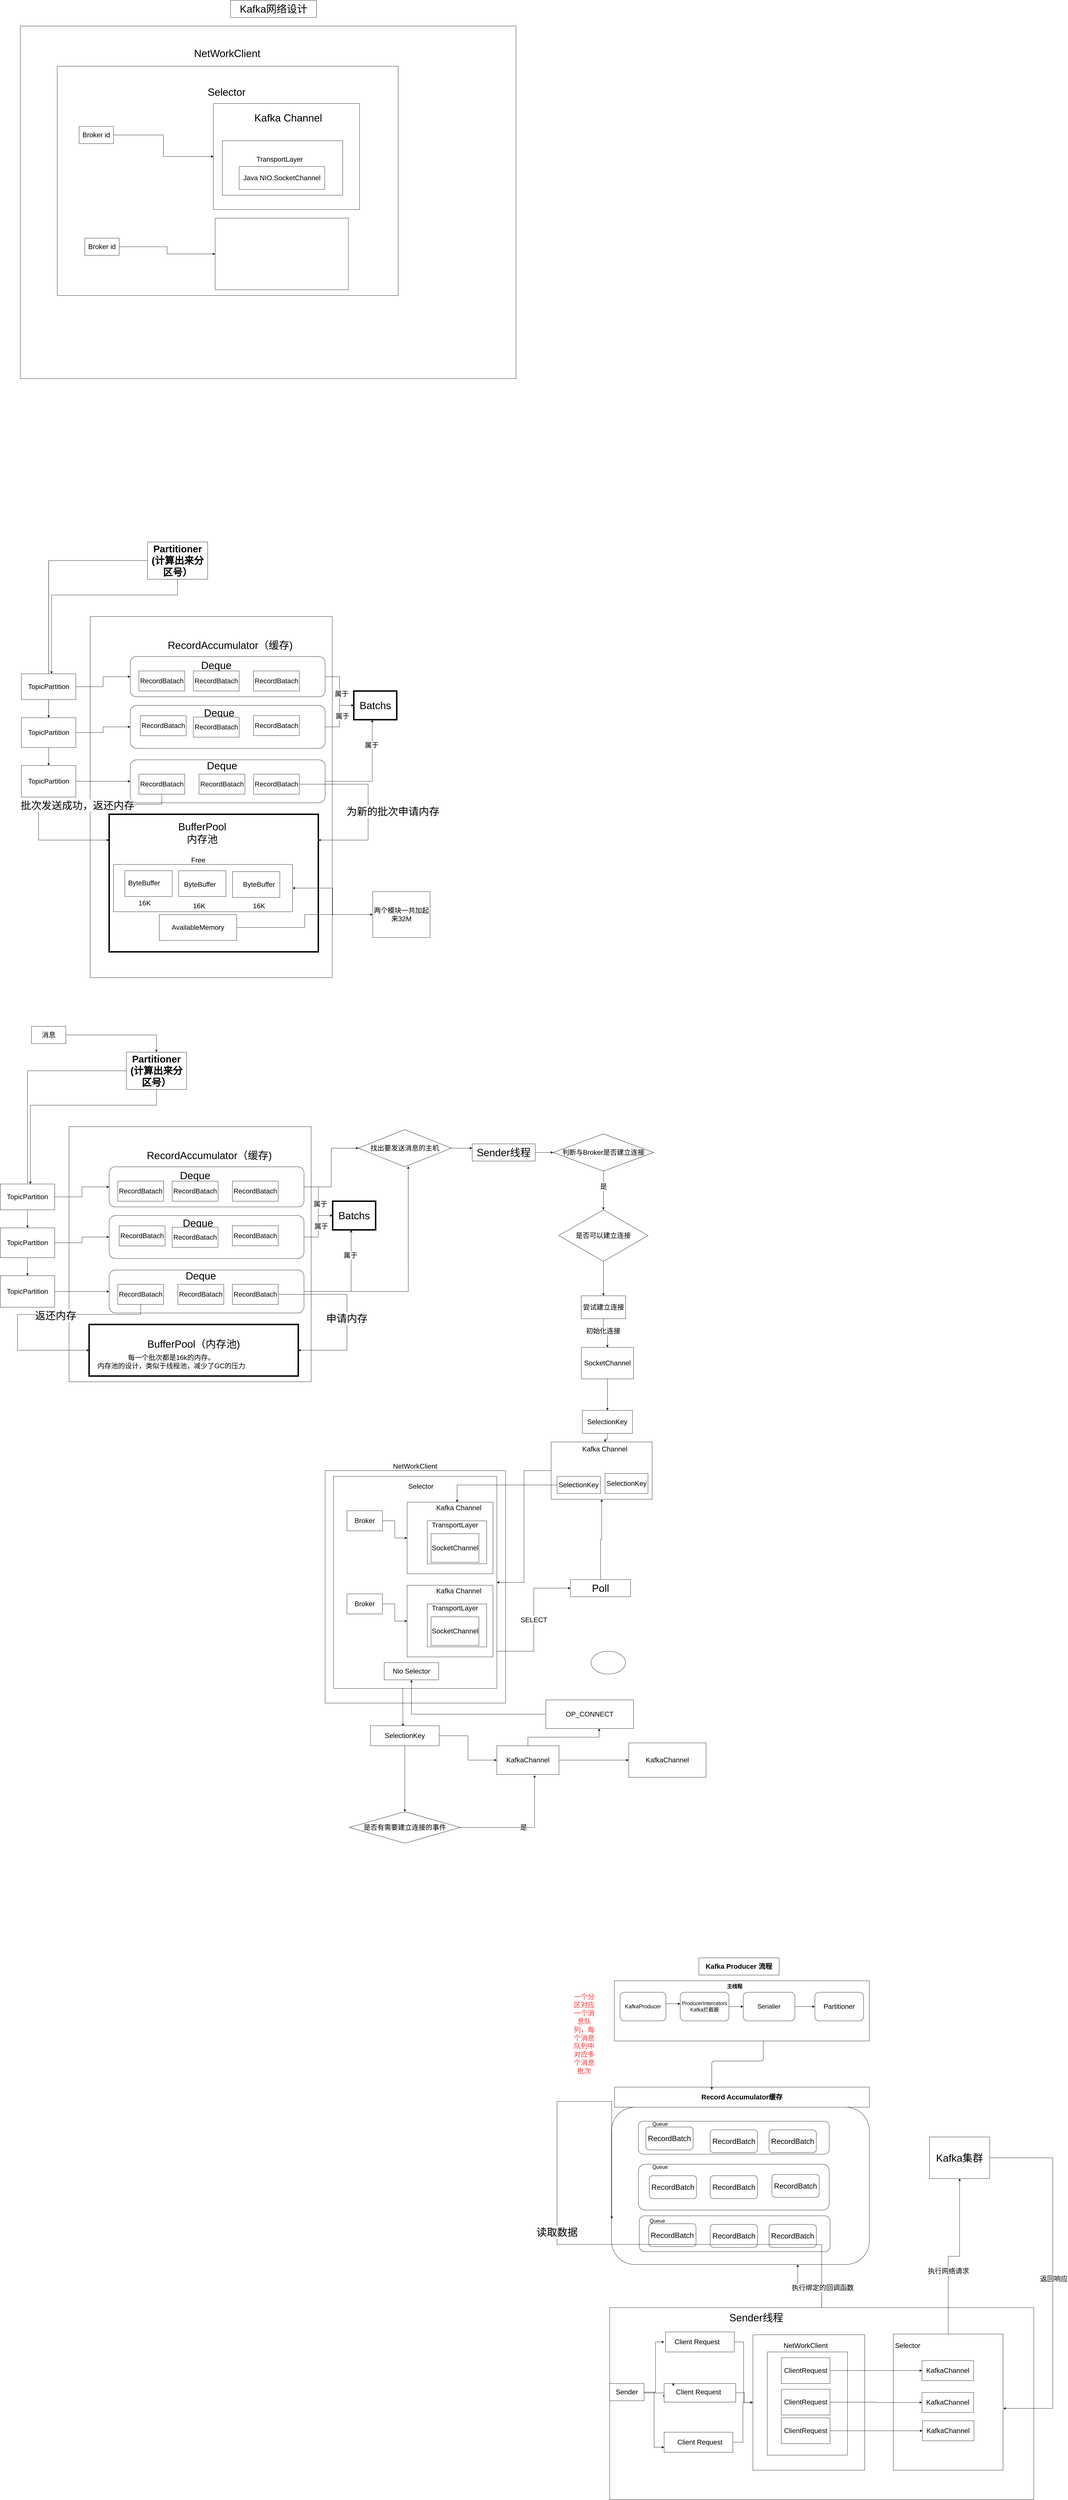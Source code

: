 <mxfile compressed="true" version="13.8.0" type="github"><diagram id="1dbge0xOqOQWrwI3M5ee" name="Page-1"><mxGraphModel dx="4379" dy="7192" grid="1" gridSize="10" guides="1" tooltips="1" connect="1" arrows="1" fold="1" page="1" pageScale="1" pageWidth="827" pageHeight="1169" math="0" shadow="0"><root><mxCell id="0"/><mxCell id="1" parent="0"/><mxCell id="0VvMr4eHDzeD9p_lvWVr-11" value="" style="rounded=0;whiteSpace=wrap;html=1;" vertex="1" parent="1"><mxGeometry x="-466.25" y="250" width="630" height="811" as="geometry"/></mxCell><mxCell id="4S7CPAs5BVXwWPFxdD2a-20" value="&lt;h1&gt;Record Accumulator缓存&lt;/h1&gt;" style="rounded=0;whiteSpace=wrap;html=1;" parent="1" vertex="1"><mxGeometry x="544.13" y="2401" width="889" height="70" as="geometry"/></mxCell><mxCell id="4S7CPAs5BVXwWPFxdD2a-5" value="" style="rounded=0;whiteSpace=wrap;html=1;" parent="1" vertex="1"><mxGeometry x="543.13" y="2030" width="890" height="210" as="geometry"/></mxCell><mxCell id="4S7CPAs5BVXwWPFxdD2a-1" value="&lt;font style=&quot;font-size: 19px&quot;&gt;KafkaProducer&lt;/font&gt;" style="rounded=1;whiteSpace=wrap;html=1;" parent="1" vertex="1"><mxGeometry x="563.13" y="2070" width="160" height="100" as="geometry"/></mxCell><mxCell id="4S7CPAs5BVXwWPFxdD2a-10" value="" style="edgeStyle=orthogonalEdgeStyle;rounded=0;orthogonalLoop=1;jettySize=auto;html=1;" parent="1" source="4S7CPAs5BVXwWPFxdD2a-2" target="4S7CPAs5BVXwWPFxdD2a-3" edge="1"><mxGeometry relative="1" as="geometry"/></mxCell><mxCell id="4S7CPAs5BVXwWPFxdD2a-2" value="&lt;font&gt;&lt;font style=&quot;font-size: 18px&quot;&gt;ProducerIntercetors&lt;br&gt;Kafka拦截器&lt;/font&gt;&lt;br&gt;&lt;/font&gt;" style="rounded=1;whiteSpace=wrap;html=1;" parent="1" vertex="1"><mxGeometry x="773.13" y="2070" width="170" height="100" as="geometry"/></mxCell><mxCell id="4S7CPAs5BVXwWPFxdD2a-4" value="&lt;h1&gt;&lt;span style=&quot;font-weight: normal&quot;&gt;Partitioner&lt;/span&gt;&lt;/h1&gt;" style="rounded=1;whiteSpace=wrap;html=1;" parent="1" vertex="1"><mxGeometry x="1243.13" y="2070" width="170" height="100" as="geometry"/></mxCell><mxCell id="4S7CPAs5BVXwWPFxdD2a-12" value="" style="edgeStyle=orthogonalEdgeStyle;rounded=0;orthogonalLoop=1;jettySize=auto;html=1;" parent="1" source="4S7CPAs5BVXwWPFxdD2a-3" target="4S7CPAs5BVXwWPFxdD2a-4" edge="1"><mxGeometry relative="1" as="geometry"/></mxCell><mxCell id="4S7CPAs5BVXwWPFxdD2a-3" value="&lt;font style=&quot;font-size: 22px&quot;&gt;Serialier&lt;/font&gt;" style="rounded=1;whiteSpace=wrap;html=1;" parent="1" vertex="1"><mxGeometry x="993.13" y="2070" width="180" height="100" as="geometry"/></mxCell><mxCell id="4S7CPAs5BVXwWPFxdD2a-9" value="" style="endArrow=classic;html=1;" parent="1" edge="1"><mxGeometry width="50" height="50" relative="1" as="geometry"><mxPoint x="723.13" y="2110" as="sourcePoint"/><mxPoint x="773.13" y="2110" as="targetPoint"/><Array as="points"><mxPoint x="723.13" y="2110"/><mxPoint x="743.13" y="2110"/></Array></mxGeometry></mxCell><mxCell id="4S7CPAs5BVXwWPFxdD2a-17" value="&lt;h1&gt;Kafka Producer 流程&lt;/h1&gt;" style="rounded=0;whiteSpace=wrap;html=1;" parent="1" vertex="1"><mxGeometry x="838.13" y="1950" width="280" height="60" as="geometry"/></mxCell><mxCell id="4S7CPAs5BVXwWPFxdD2a-19" value="" style="endArrow=classic;html=1;" parent="1" source="4S7CPAs5BVXwWPFxdD2a-5" edge="1"><mxGeometry width="50" height="50" relative="1" as="geometry"><mxPoint x="1193.13" y="2410" as="sourcePoint"/><mxPoint x="883.13" y="2410" as="targetPoint"/><Array as="points"><mxPoint x="1063.13" y="2240"/><mxPoint x="1063.13" y="2310"/><mxPoint x="1033.13" y="2310"/><mxPoint x="883.13" y="2310"/></Array></mxGeometry></mxCell><mxCell id="4S7CPAs5BVXwWPFxdD2a-22" value="" style="rounded=1;whiteSpace=wrap;html=1;" parent="1" vertex="1"><mxGeometry x="533.13" y="2471" width="900" height="549" as="geometry"/></mxCell><mxCell id="4S7CPAs5BVXwWPFxdD2a-23" value="" style="rounded=1;whiteSpace=wrap;html=1;" parent="1" vertex="1"><mxGeometry x="627.13" y="2520" width="666" height="115" as="geometry"/></mxCell><mxCell id="4S7CPAs5BVXwWPFxdD2a-26" value="&lt;font style=&quot;font-size: 18px&quot;&gt;Queue&lt;/font&gt;" style="text;html=1;strokeColor=none;fillColor=none;align=center;verticalAlign=middle;whiteSpace=wrap;rounded=0;" parent="1" vertex="1"><mxGeometry x="663.13" y="2520" width="80" height="20" as="geometry"/></mxCell><mxCell id="4S7CPAs5BVXwWPFxdD2a-31" value="" style="rounded=1;whiteSpace=wrap;html=1;" parent="1" vertex="1"><mxGeometry x="627.13" y="2670" width="666" height="160" as="geometry"/></mxCell><mxCell id="4S7CPAs5BVXwWPFxdD2a-34" value="&lt;font style=&quot;font-size: 18px&quot;&gt;Queue&lt;/font&gt;" style="text;html=1;strokeColor=none;fillColor=none;align=center;verticalAlign=middle;whiteSpace=wrap;rounded=0;" parent="1" vertex="1"><mxGeometry x="663.13" y="2670" width="80" height="20" as="geometry"/></mxCell><mxCell id="4S7CPAs5BVXwWPFxdD2a-38" value="&lt;font style=&quot;font-size: 24px&quot; color=&quot;#ff3333&quot;&gt;一个分区对应一个消息队列，每个消息队列中对应多个消息批次&lt;/font&gt;" style="text;html=1;strokeColor=none;fillColor=none;align=center;verticalAlign=middle;whiteSpace=wrap;rounded=0;" parent="1" vertex="1"><mxGeometry x="398.13" y="2070" width="80" height="290" as="geometry"/></mxCell><mxCell id="4S7CPAs5BVXwWPFxdD2a-45" value="&lt;font style=&quot;font-size: 26px&quot;&gt;RecordBatch&lt;/font&gt;" style="rounded=1;whiteSpace=wrap;html=1;" parent="1" vertex="1"><mxGeometry x="665.13" y="2710" width="165" height="80" as="geometry"/></mxCell><mxCell id="4S7CPAs5BVXwWPFxdD2a-46" value="&lt;h2&gt;主线程&lt;/h2&gt;" style="text;html=1;strokeColor=none;fillColor=none;align=center;verticalAlign=middle;whiteSpace=wrap;rounded=0;" parent="1" vertex="1"><mxGeometry x="863.13" y="2020" width="200" height="60" as="geometry"/></mxCell><mxCell id="biygHHfCWoGMh1Ligf3G-9" style="edgeStyle=orthogonalEdgeStyle;rounded=0;orthogonalLoop=1;jettySize=auto;html=1;" parent="1" source="biygHHfCWoGMh1Ligf3G-1" target="biygHHfCWoGMh1Ligf3G-8" edge="1"><mxGeometry relative="1" as="geometry"><Array as="points"><mxPoint x="-1495" y="-1025"/></Array></mxGeometry></mxCell><mxCell id="biygHHfCWoGMh1Ligf3G-12" style="edgeStyle=orthogonalEdgeStyle;rounded=0;orthogonalLoop=1;jettySize=auto;html=1;entryX=0.5;entryY=0;entryDx=0;entryDy=0;" parent="1" source="biygHHfCWoGMh1Ligf3G-1" target="biygHHfCWoGMh1Ligf3G-10" edge="1"><mxGeometry relative="1" as="geometry"/></mxCell><mxCell id="biygHHfCWoGMh1Ligf3G-13" style="edgeStyle=orthogonalEdgeStyle;rounded=0;orthogonalLoop=1;jettySize=auto;html=1;entryX=0.5;entryY=0;entryDx=0;entryDy=0;" parent="1" source="biygHHfCWoGMh1Ligf3G-1" target="biygHHfCWoGMh1Ligf3G-11" edge="1"><mxGeometry relative="1" as="geometry"/></mxCell><mxCell id="biygHHfCWoGMh1Ligf3G-1" value="&lt;font size=&quot;1&quot;&gt;&lt;b style=&quot;font-size: 34px&quot;&gt;Partitioner&lt;br&gt;(计算出来分区号）&lt;br&gt;&lt;/b&gt;&lt;/font&gt;" style="whiteSpace=wrap;html=1;" parent="1" vertex="1"><mxGeometry x="-1160" y="-1210" width="210" height="130" as="geometry"/></mxCell><mxCell id="biygHHfCWoGMh1Ligf3G-2" value="" style="rounded=0;whiteSpace=wrap;html=1;" parent="1" vertex="1"><mxGeometry x="-1360" y="-950" width="845" height="890" as="geometry"/></mxCell><mxCell id="biygHHfCWoGMh1Ligf3G-54" style="edgeStyle=orthogonalEdgeStyle;rounded=0;orthogonalLoop=1;jettySize=auto;html=1;entryX=0;entryY=0.5;entryDx=0;entryDy=0;" parent="1" source="biygHHfCWoGMh1Ligf3G-4" target="biygHHfCWoGMh1Ligf3G-53" edge="1"><mxGeometry relative="1" as="geometry"/></mxCell><mxCell id="CULJ4ZtLI3VAVEGHFK9P-267" style="edgeStyle=orthogonalEdgeStyle;rounded=0;orthogonalLoop=1;jettySize=auto;html=1;entryX=0;entryY=0.5;entryDx=0;entryDy=0;" parent="1" source="biygHHfCWoGMh1Ligf3G-4" target="CULJ4ZtLI3VAVEGHFK9P-266" edge="1"><mxGeometry relative="1" as="geometry"/></mxCell><mxCell id="biygHHfCWoGMh1Ligf3G-4" value="" style="rounded=1;whiteSpace=wrap;html=1;" parent="1" vertex="1"><mxGeometry x="-1220" y="-810" width="680" height="140" as="geometry"/></mxCell><mxCell id="biygHHfCWoGMh1Ligf3G-5" value="&lt;span style=&quot;font-size: 36px&quot;&gt;Deque&lt;/span&gt;" style="text;html=1;strokeColor=none;fillColor=none;align=center;verticalAlign=middle;whiteSpace=wrap;rounded=0;" parent="1" vertex="1"><mxGeometry x="-950" y="-800" width="60" height="40" as="geometry"/></mxCell><mxCell id="biygHHfCWoGMh1Ligf3G-14" style="edgeStyle=orthogonalEdgeStyle;rounded=0;orthogonalLoop=1;jettySize=auto;html=1;" parent="1" source="biygHHfCWoGMh1Ligf3G-8" target="biygHHfCWoGMh1Ligf3G-4" edge="1"><mxGeometry relative="1" as="geometry"/></mxCell><mxCell id="biygHHfCWoGMh1Ligf3G-8" value="&lt;font style=&quot;font-size: 24px&quot;&gt;TopicPartition&lt;/font&gt;" style="whiteSpace=wrap;html=1;" parent="1" vertex="1"><mxGeometry x="-1600" y="-750" width="190" height="90" as="geometry"/></mxCell><mxCell id="biygHHfCWoGMh1Ligf3G-20" style="edgeStyle=orthogonalEdgeStyle;rounded=0;orthogonalLoop=1;jettySize=auto;html=1;" parent="1" source="biygHHfCWoGMh1Ligf3G-10" target="biygHHfCWoGMh1Ligf3G-15" edge="1"><mxGeometry relative="1" as="geometry"/></mxCell><mxCell id="biygHHfCWoGMh1Ligf3G-10" value="&lt;font style=&quot;font-size: 24px&quot;&gt;TopicPartition&lt;/font&gt;" style="whiteSpace=wrap;html=1;" parent="1" vertex="1"><mxGeometry x="-1600" y="-597" width="190" height="104" as="geometry"/></mxCell><mxCell id="biygHHfCWoGMh1Ligf3G-21" style="edgeStyle=orthogonalEdgeStyle;rounded=0;orthogonalLoop=1;jettySize=auto;html=1;" parent="1" source="biygHHfCWoGMh1Ligf3G-11" target="biygHHfCWoGMh1Ligf3G-16" edge="1"><mxGeometry relative="1" as="geometry"/></mxCell><mxCell id="biygHHfCWoGMh1Ligf3G-11" value="&lt;font style=&quot;font-size: 24px&quot;&gt;TopicPartition&lt;/font&gt;" style="whiteSpace=wrap;html=1;" parent="1" vertex="1"><mxGeometry x="-1600" y="-430" width="190" height="110" as="geometry"/></mxCell><mxCell id="biygHHfCWoGMh1Ligf3G-55" style="edgeStyle=orthogonalEdgeStyle;rounded=0;orthogonalLoop=1;jettySize=auto;html=1;" parent="1" source="biygHHfCWoGMh1Ligf3G-15" target="biygHHfCWoGMh1Ligf3G-53" edge="1"><mxGeometry relative="1" as="geometry"/></mxCell><mxCell id="biygHHfCWoGMh1Ligf3G-15" value="" style="rounded=1;whiteSpace=wrap;html=1;" parent="1" vertex="1"><mxGeometry x="-1220" y="-640" width="680" height="150" as="geometry"/></mxCell><mxCell id="biygHHfCWoGMh1Ligf3G-56" style="edgeStyle=orthogonalEdgeStyle;rounded=0;orthogonalLoop=1;jettySize=auto;html=1;entryX=0.43;entryY=1.005;entryDx=0;entryDy=0;entryPerimeter=0;" parent="1" source="biygHHfCWoGMh1Ligf3G-16" target="biygHHfCWoGMh1Ligf3G-53" edge="1"><mxGeometry relative="1" as="geometry"/></mxCell><mxCell id="biygHHfCWoGMh1Ligf3G-57" value="&lt;font style=&quot;font-size: 24px&quot;&gt;属于&lt;/font&gt;" style="edgeLabel;html=1;align=center;verticalAlign=middle;resizable=0;points=[];" parent="biygHHfCWoGMh1Ligf3G-56" vertex="1" connectable="0"><mxGeometry x="0.535" y="3" relative="1" as="geometry"><mxPoint as="offset"/></mxGeometry></mxCell><mxCell id="CULJ4ZtLI3VAVEGHFK9P-268" style="edgeStyle=orthogonalEdgeStyle;rounded=0;orthogonalLoop=1;jettySize=auto;html=1;entryX=0.537;entryY=0.989;entryDx=0;entryDy=0;entryPerimeter=0;" parent="1" source="biygHHfCWoGMh1Ligf3G-16" target="CULJ4ZtLI3VAVEGHFK9P-266" edge="1"><mxGeometry relative="1" as="geometry"/></mxCell><mxCell id="biygHHfCWoGMh1Ligf3G-16" value="" style="rounded=1;whiteSpace=wrap;html=1;" parent="1" vertex="1"><mxGeometry x="-1220" y="-450" width="680" height="150" as="geometry"/></mxCell><mxCell id="biygHHfCWoGMh1Ligf3G-17" value="&lt;span style=&quot;font-size: 36px&quot;&gt;Deque&lt;/span&gt;" style="text;html=1;strokeColor=none;fillColor=none;align=center;verticalAlign=middle;whiteSpace=wrap;rounded=0;" parent="1" vertex="1"><mxGeometry x="-930" y="-450" width="60" height="40" as="geometry"/></mxCell><mxCell id="biygHHfCWoGMh1Ligf3G-18" value="&lt;span style=&quot;font-size: 36px&quot;&gt;Deque&lt;/span&gt;" style="text;html=1;strokeColor=none;fillColor=none;align=center;verticalAlign=middle;whiteSpace=wrap;rounded=0;" parent="1" vertex="1"><mxGeometry x="-940" y="-634" width="60" height="40" as="geometry"/></mxCell><mxCell id="biygHHfCWoGMh1Ligf3G-22" value="&lt;font style=&quot;font-size: 24px&quot;&gt;RecordBatach&lt;/font&gt;" style="rounded=0;whiteSpace=wrap;html=1;" parent="1" vertex="1"><mxGeometry x="-1190" y="-760" width="160" height="70" as="geometry"/></mxCell><mxCell id="biygHHfCWoGMh1Ligf3G-23" value="&lt;font style=&quot;font-size: 24px&quot;&gt;RecordBatach&lt;/font&gt;" style="rounded=0;whiteSpace=wrap;html=1;" parent="1" vertex="1"><mxGeometry x="-790" y="-760" width="160" height="70" as="geometry"/></mxCell><mxCell id="biygHHfCWoGMh1Ligf3G-24" value="&lt;font style=&quot;font-size: 24px&quot;&gt;RecordBatach&lt;/font&gt;" style="rounded=0;whiteSpace=wrap;html=1;" parent="1" vertex="1"><mxGeometry x="-1000" y="-760" width="160" height="70" as="geometry"/></mxCell><mxCell id="biygHHfCWoGMh1Ligf3G-38" style="edgeStyle=orthogonalEdgeStyle;rounded=0;orthogonalLoop=1;jettySize=auto;html=1;" parent="1" source="biygHHfCWoGMh1Ligf3G-25" target="biygHHfCWoGMh1Ligf3G-35" edge="1"><mxGeometry relative="1" as="geometry"><Array as="points"><mxPoint x="-1110" y="-295"/><mxPoint x="-1540" y="-295"/><mxPoint x="-1540" y="-170"/></Array></mxGeometry></mxCell><mxCell id="biygHHfCWoGMh1Ligf3G-39" value="&lt;font style=&quot;font-size: 36px&quot;&gt;返还内存&lt;/font&gt;" style="edgeLabel;html=1;align=center;verticalAlign=middle;resizable=0;points=[];" parent="biygHHfCWoGMh1Ligf3G-38" vertex="1" connectable="0"><mxGeometry x="-0.16" y="4" relative="1" as="geometry"><mxPoint x="21" as="offset"/></mxGeometry></mxCell><mxCell id="biygHHfCWoGMh1Ligf3G-25" value="&lt;font style=&quot;font-size: 24px&quot;&gt;RecordBatach&lt;/font&gt;" style="rounded=0;whiteSpace=wrap;html=1;" parent="1" vertex="1"><mxGeometry x="-1190" y="-400" width="160" height="70" as="geometry"/></mxCell><mxCell id="biygHHfCWoGMh1Ligf3G-26" value="&lt;font style=&quot;font-size: 24px&quot;&gt;RecordBatach&lt;/font&gt;" style="rounded=0;whiteSpace=wrap;html=1;" parent="1" vertex="1"><mxGeometry x="-790" y="-604.5" width="160" height="70" as="geometry"/></mxCell><mxCell id="biygHHfCWoGMh1Ligf3G-27" value="&lt;font style=&quot;font-size: 24px&quot;&gt;RecordBatach&lt;/font&gt;" style="rounded=0;whiteSpace=wrap;html=1;" parent="1" vertex="1"><mxGeometry x="-1000" y="-599" width="160" height="70" as="geometry"/></mxCell><mxCell id="biygHHfCWoGMh1Ligf3G-28" value="&lt;font style=&quot;font-size: 24px&quot;&gt;RecordBatach&lt;/font&gt;" style="rounded=0;whiteSpace=wrap;html=1;" parent="1" vertex="1"><mxGeometry x="-1185" y="-604" width="160" height="70" as="geometry"/></mxCell><mxCell id="biygHHfCWoGMh1Ligf3G-40" style="edgeStyle=orthogonalEdgeStyle;rounded=0;orthogonalLoop=1;jettySize=auto;html=1;" parent="1" source="biygHHfCWoGMh1Ligf3G-30" target="biygHHfCWoGMh1Ligf3G-35" edge="1"><mxGeometry relative="1" as="geometry"><Array as="points"><mxPoint x="-390" y="-365"/><mxPoint x="-390" y="-170"/></Array></mxGeometry></mxCell><mxCell id="biygHHfCWoGMh1Ligf3G-41" value="&lt;font style=&quot;font-size: 36px&quot;&gt;申请内存&lt;/font&gt;" style="edgeLabel;html=1;align=center;verticalAlign=middle;resizable=0;points=[];" parent="biygHHfCWoGMh1Ligf3G-40" vertex="1" connectable="0"><mxGeometry x="-0.215" y="-84" relative="1" as="geometry"><mxPoint x="1" as="offset"/></mxGeometry></mxCell><mxCell id="biygHHfCWoGMh1Ligf3G-30" value="&lt;font style=&quot;font-size: 24px&quot;&gt;RecordBatach&lt;/font&gt;" style="rounded=0;whiteSpace=wrap;html=1;" parent="1" vertex="1"><mxGeometry x="-790" y="-400" width="160" height="70" as="geometry"/></mxCell><mxCell id="biygHHfCWoGMh1Ligf3G-31" value="&lt;font style=&quot;font-size: 24px&quot;&gt;RecordBatach&lt;/font&gt;" style="rounded=0;whiteSpace=wrap;html=1;" parent="1" vertex="1"><mxGeometry x="-980" y="-400" width="160" height="70" as="geometry"/></mxCell><mxCell id="biygHHfCWoGMh1Ligf3G-32" value="&lt;font style=&quot;font-size: 36px&quot;&gt;RecordAccumulator（缓存)&lt;/font&gt;" style="text;html=1;strokeColor=none;fillColor=none;align=center;verticalAlign=middle;whiteSpace=wrap;rounded=0;strokeWidth=5;" parent="1" vertex="1"><mxGeometry x="-1132.5" y="-870" width="522.5" height="40" as="geometry"/></mxCell><mxCell id="biygHHfCWoGMh1Ligf3G-35" value="&lt;font style=&quot;font-size: 36px&quot;&gt;BufferPool（内存池)&lt;br&gt;&lt;br&gt;&lt;/font&gt;" style="rounded=0;whiteSpace=wrap;html=1;strokeWidth=5;" parent="1" vertex="1"><mxGeometry x="-1290" y="-260" width="730" height="180" as="geometry"/></mxCell><mxCell id="biygHHfCWoGMh1Ligf3G-36" value="&lt;font style=&quot;font-size: 24px&quot;&gt;每一个批次都是16k的内存。&lt;br&gt;内存池的设计，类似于线程池，减少了GC的压力&lt;br&gt;&lt;/font&gt;" style="text;html=1;strokeColor=none;fillColor=none;align=center;verticalAlign=middle;whiteSpace=wrap;rounded=0;" parent="1" vertex="1"><mxGeometry x="-1318" y="-150" width="630" height="40" as="geometry"/></mxCell><mxCell id="biygHHfCWoGMh1Ligf3G-43" value="&lt;font style=&quot;font-size: 26px&quot;&gt;RecordBatch&lt;/font&gt;" style="rounded=1;whiteSpace=wrap;html=1;" parent="1" vertex="1"><mxGeometry x="653.13" y="2540" width="165" height="80" as="geometry"/></mxCell><mxCell id="biygHHfCWoGMh1Ligf3G-44" value="&lt;font style=&quot;font-size: 26px&quot;&gt;RecordBatch&lt;/font&gt;" style="rounded=1;whiteSpace=wrap;html=1;" parent="1" vertex="1"><mxGeometry x="877.63" y="2710" width="165" height="80" as="geometry"/></mxCell><mxCell id="biygHHfCWoGMh1Ligf3G-45" value="&lt;font style=&quot;font-size: 26px&quot;&gt;RecordBatch&lt;/font&gt;" style="rounded=1;whiteSpace=wrap;html=1;" parent="1" vertex="1"><mxGeometry x="1093.13" y="2705.5" width="165" height="80" as="geometry"/></mxCell><mxCell id="biygHHfCWoGMh1Ligf3G-46" value="&lt;font style=&quot;font-size: 26px&quot;&gt;RecordBatch&lt;/font&gt;" style="rounded=1;whiteSpace=wrap;html=1;" parent="1" vertex="1"><mxGeometry x="1083.13" y="2550" width="165" height="80" as="geometry"/></mxCell><mxCell id="biygHHfCWoGMh1Ligf3G-47" value="&lt;font style=&quot;font-size: 26px&quot;&gt;RecordBatch&lt;/font&gt;" style="rounded=1;whiteSpace=wrap;html=1;" parent="1" vertex="1"><mxGeometry x="877.63" y="2550" width="165" height="80" as="geometry"/></mxCell><mxCell id="biygHHfCWoGMh1Ligf3G-48" value="" style="rounded=1;whiteSpace=wrap;html=1;" parent="1" vertex="1"><mxGeometry x="630.13" y="2850" width="666" height="125" as="geometry"/></mxCell><mxCell id="biygHHfCWoGMh1Ligf3G-49" value="&lt;font style=&quot;font-size: 26px&quot;&gt;RecordBatch&lt;/font&gt;" style="rounded=1;whiteSpace=wrap;html=1;" parent="1" vertex="1"><mxGeometry x="1083.13" y="2880" width="165" height="80" as="geometry"/></mxCell><mxCell id="biygHHfCWoGMh1Ligf3G-50" value="&lt;font style=&quot;font-size: 26px&quot;&gt;RecordBatch&lt;/font&gt;" style="rounded=1;whiteSpace=wrap;html=1;" parent="1" vertex="1"><mxGeometry x="877.63" y="2880" width="165" height="80" as="geometry"/></mxCell><mxCell id="biygHHfCWoGMh1Ligf3G-51" value="&lt;font style=&quot;font-size: 26px&quot;&gt;RecordBatch&lt;/font&gt;" style="rounded=1;whiteSpace=wrap;html=1;" parent="1" vertex="1"><mxGeometry x="663.13" y="2877.5" width="165" height="80" as="geometry"/></mxCell><mxCell id="biygHHfCWoGMh1Ligf3G-52" value="&lt;font style=&quot;font-size: 18px&quot;&gt;Queue&lt;/font&gt;" style="text;html=1;strokeColor=none;fillColor=none;align=center;verticalAlign=middle;whiteSpace=wrap;rounded=0;" parent="1" vertex="1"><mxGeometry x="653.13" y="2857.5" width="80" height="20" as="geometry"/></mxCell><mxCell id="biygHHfCWoGMh1Ligf3G-53" value="&lt;font style=&quot;font-size: 36px&quot;&gt;Batchs&lt;/font&gt;" style="rounded=0;whiteSpace=wrap;html=1;strokeWidth=5;" parent="1" vertex="1"><mxGeometry x="-440" y="-690" width="150" height="100" as="geometry"/></mxCell><mxCell id="biygHHfCWoGMh1Ligf3G-58" value="&lt;font style=&quot;font-size: 24px&quot;&gt;属于&lt;/font&gt;" style="edgeLabel;html=1;align=center;verticalAlign=middle;resizable=0;points=[];" parent="1" vertex="1" connectable="0"><mxGeometry x="-350" y="-490" as="geometry"><mxPoint x="-130" y="-112" as="offset"/></mxGeometry></mxCell><mxCell id="biygHHfCWoGMh1Ligf3G-59" value="&lt;font style=&quot;font-size: 24px&quot;&gt;属于&lt;/font&gt;" style="edgeLabel;html=1;align=center;verticalAlign=middle;resizable=0;points=[];" parent="1" vertex="1" connectable="0"><mxGeometry x="-365" y="-493" as="geometry"><mxPoint x="-118" y="-187" as="offset"/></mxGeometry></mxCell><mxCell id="CULJ4ZtLI3VAVEGHFK9P-151" style="edgeStyle=orthogonalEdgeStyle;rounded=0;orthogonalLoop=1;jettySize=auto;html=1;" parent="1" source="CULJ4ZtLI3VAVEGHFK9P-154" target="CULJ4ZtLI3VAVEGHFK9P-160" edge="1"><mxGeometry relative="1" as="geometry"><Array as="points"><mxPoint x="-1421.25" y="-2805"/></Array></mxGeometry></mxCell><mxCell id="CULJ4ZtLI3VAVEGHFK9P-152" style="edgeStyle=orthogonalEdgeStyle;rounded=0;orthogonalLoop=1;jettySize=auto;html=1;entryX=0.5;entryY=0;entryDx=0;entryDy=0;" parent="1" source="CULJ4ZtLI3VAVEGHFK9P-154" target="CULJ4ZtLI3VAVEGHFK9P-162" edge="1"><mxGeometry relative="1" as="geometry"/></mxCell><mxCell id="CULJ4ZtLI3VAVEGHFK9P-153" style="edgeStyle=orthogonalEdgeStyle;rounded=0;orthogonalLoop=1;jettySize=auto;html=1;entryX=0.5;entryY=0;entryDx=0;entryDy=0;" parent="1" source="CULJ4ZtLI3VAVEGHFK9P-154" target="CULJ4ZtLI3VAVEGHFK9P-164" edge="1"><mxGeometry relative="1" as="geometry"/></mxCell><mxCell id="CULJ4ZtLI3VAVEGHFK9P-154" value="&lt;font size=&quot;1&quot;&gt;&lt;b style=&quot;font-size: 34px&quot;&gt;Partitioner&lt;br&gt;(计算出来分区号）&lt;br&gt;&lt;/b&gt;&lt;/font&gt;" style="whiteSpace=wrap;html=1;" parent="1" vertex="1"><mxGeometry x="-1086.25" y="-2990" width="210" height="130" as="geometry"/></mxCell><mxCell id="CULJ4ZtLI3VAVEGHFK9P-155" value="" style="rounded=0;whiteSpace=wrap;html=1;" parent="1" vertex="1"><mxGeometry x="-1286.25" y="-2730" width="845" height="1260" as="geometry"/></mxCell><mxCell id="CULJ4ZtLI3VAVEGHFK9P-156" style="edgeStyle=orthogonalEdgeStyle;rounded=0;orthogonalLoop=1;jettySize=auto;html=1;entryX=0;entryY=0.5;entryDx=0;entryDy=0;" parent="1" source="CULJ4ZtLI3VAVEGHFK9P-157" target="CULJ4ZtLI3VAVEGHFK9P-188" edge="1"><mxGeometry relative="1" as="geometry"/></mxCell><mxCell id="CULJ4ZtLI3VAVEGHFK9P-157" value="" style="rounded=1;whiteSpace=wrap;html=1;" parent="1" vertex="1"><mxGeometry x="-1146.25" y="-2590" width="680" height="140" as="geometry"/></mxCell><mxCell id="CULJ4ZtLI3VAVEGHFK9P-158" value="&lt;span style=&quot;font-size: 36px&quot;&gt;Deque&lt;/span&gt;" style="text;html=1;strokeColor=none;fillColor=none;align=center;verticalAlign=middle;whiteSpace=wrap;rounded=0;" parent="1" vertex="1"><mxGeometry x="-876.25" y="-2580" width="60" height="40" as="geometry"/></mxCell><mxCell id="CULJ4ZtLI3VAVEGHFK9P-159" style="edgeStyle=orthogonalEdgeStyle;rounded=0;orthogonalLoop=1;jettySize=auto;html=1;" parent="1" source="CULJ4ZtLI3VAVEGHFK9P-160" target="CULJ4ZtLI3VAVEGHFK9P-157" edge="1"><mxGeometry relative="1" as="geometry"/></mxCell><mxCell id="CULJ4ZtLI3VAVEGHFK9P-160" value="&lt;font style=&quot;font-size: 24px&quot;&gt;TopicPartition&lt;/font&gt;" style="whiteSpace=wrap;html=1;" parent="1" vertex="1"><mxGeometry x="-1526.25" y="-2530" width="190" height="90" as="geometry"/></mxCell><mxCell id="CULJ4ZtLI3VAVEGHFK9P-161" style="edgeStyle=orthogonalEdgeStyle;rounded=0;orthogonalLoop=1;jettySize=auto;html=1;" parent="1" source="CULJ4ZtLI3VAVEGHFK9P-162" target="CULJ4ZtLI3VAVEGHFK9P-166" edge="1"><mxGeometry relative="1" as="geometry"/></mxCell><mxCell id="CULJ4ZtLI3VAVEGHFK9P-162" value="&lt;font style=&quot;font-size: 24px&quot;&gt;TopicPartition&lt;/font&gt;" style="whiteSpace=wrap;html=1;" parent="1" vertex="1"><mxGeometry x="-1526.25" y="-2377" width="190" height="104" as="geometry"/></mxCell><mxCell id="CULJ4ZtLI3VAVEGHFK9P-163" style="edgeStyle=orthogonalEdgeStyle;rounded=0;orthogonalLoop=1;jettySize=auto;html=1;" parent="1" source="CULJ4ZtLI3VAVEGHFK9P-164" target="CULJ4ZtLI3VAVEGHFK9P-169" edge="1"><mxGeometry relative="1" as="geometry"/></mxCell><mxCell id="CULJ4ZtLI3VAVEGHFK9P-164" value="&lt;font style=&quot;font-size: 24px&quot;&gt;TopicPartition&lt;/font&gt;" style="whiteSpace=wrap;html=1;" parent="1" vertex="1"><mxGeometry x="-1526.25" y="-2210" width="190" height="110" as="geometry"/></mxCell><mxCell id="CULJ4ZtLI3VAVEGHFK9P-165" style="edgeStyle=orthogonalEdgeStyle;rounded=0;orthogonalLoop=1;jettySize=auto;html=1;" parent="1" source="CULJ4ZtLI3VAVEGHFK9P-166" target="CULJ4ZtLI3VAVEGHFK9P-188" edge="1"><mxGeometry relative="1" as="geometry"/></mxCell><mxCell id="CULJ4ZtLI3VAVEGHFK9P-166" value="" style="rounded=1;whiteSpace=wrap;html=1;" parent="1" vertex="1"><mxGeometry x="-1146.25" y="-2420" width="680" height="150" as="geometry"/></mxCell><mxCell id="CULJ4ZtLI3VAVEGHFK9P-167" style="edgeStyle=orthogonalEdgeStyle;rounded=0;orthogonalLoop=1;jettySize=auto;html=1;entryX=0.43;entryY=1.005;entryDx=0;entryDy=0;entryPerimeter=0;" parent="1" source="CULJ4ZtLI3VAVEGHFK9P-169" target="CULJ4ZtLI3VAVEGHFK9P-188" edge="1"><mxGeometry relative="1" as="geometry"/></mxCell><mxCell id="CULJ4ZtLI3VAVEGHFK9P-168" value="&lt;font style=&quot;font-size: 24px&quot;&gt;属于&lt;/font&gt;" style="edgeLabel;html=1;align=center;verticalAlign=middle;resizable=0;points=[];" parent="CULJ4ZtLI3VAVEGHFK9P-167" vertex="1" connectable="0"><mxGeometry x="0.535" y="3" relative="1" as="geometry"><mxPoint as="offset"/></mxGeometry></mxCell><mxCell id="CULJ4ZtLI3VAVEGHFK9P-169" value="" style="rounded=1;whiteSpace=wrap;html=1;" parent="1" vertex="1"><mxGeometry x="-1146.25" y="-2230" width="680" height="150" as="geometry"/></mxCell><mxCell id="CULJ4ZtLI3VAVEGHFK9P-170" value="&lt;span style=&quot;font-size: 36px&quot;&gt;Deque&lt;/span&gt;" style="text;html=1;strokeColor=none;fillColor=none;align=center;verticalAlign=middle;whiteSpace=wrap;rounded=0;" parent="1" vertex="1"><mxGeometry x="-856.25" y="-2230" width="60" height="40" as="geometry"/></mxCell><mxCell id="CULJ4ZtLI3VAVEGHFK9P-171" value="&lt;span style=&quot;font-size: 36px&quot;&gt;Deque&lt;/span&gt;" style="text;html=1;strokeColor=none;fillColor=none;align=center;verticalAlign=middle;whiteSpace=wrap;rounded=0;" parent="1" vertex="1"><mxGeometry x="-866.25" y="-2414" width="60" height="40" as="geometry"/></mxCell><mxCell id="CULJ4ZtLI3VAVEGHFK9P-172" value="&lt;font style=&quot;font-size: 24px&quot;&gt;RecordBatach&lt;/font&gt;" style="rounded=0;whiteSpace=wrap;html=1;" parent="1" vertex="1"><mxGeometry x="-1116.25" y="-2540" width="160" height="70" as="geometry"/></mxCell><mxCell id="CULJ4ZtLI3VAVEGHFK9P-173" value="&lt;font style=&quot;font-size: 24px&quot;&gt;RecordBatach&lt;/font&gt;" style="rounded=0;whiteSpace=wrap;html=1;" parent="1" vertex="1"><mxGeometry x="-716.25" y="-2540" width="160" height="70" as="geometry"/></mxCell><mxCell id="CULJ4ZtLI3VAVEGHFK9P-174" value="&lt;font style=&quot;font-size: 24px&quot;&gt;RecordBatach&lt;/font&gt;" style="rounded=0;whiteSpace=wrap;html=1;" parent="1" vertex="1"><mxGeometry x="-926.25" y="-2540" width="160" height="70" as="geometry"/></mxCell><mxCell id="CULJ4ZtLI3VAVEGHFK9P-175" style="edgeStyle=orthogonalEdgeStyle;rounded=0;orthogonalLoop=1;jettySize=auto;html=1;" parent="1" source="CULJ4ZtLI3VAVEGHFK9P-177" target="CULJ4ZtLI3VAVEGHFK9P-186" edge="1"><mxGeometry relative="1" as="geometry"><Array as="points"><mxPoint x="-1036.25" y="-2075"/><mxPoint x="-1466.25" y="-2075"/><mxPoint x="-1466.25" y="-1950"/></Array></mxGeometry></mxCell><mxCell id="CULJ4ZtLI3VAVEGHFK9P-176" value="&lt;font style=&quot;font-size: 36px&quot;&gt;批次发送成功，返还内存&lt;/font&gt;" style="edgeLabel;html=1;align=center;verticalAlign=middle;resizable=0;points=[];" parent="CULJ4ZtLI3VAVEGHFK9P-175" vertex="1" connectable="0"><mxGeometry x="-0.16" y="4" relative="1" as="geometry"><mxPoint x="21" as="offset"/></mxGeometry></mxCell><mxCell id="CULJ4ZtLI3VAVEGHFK9P-177" value="&lt;font style=&quot;font-size: 24px&quot;&gt;RecordBatach&lt;/font&gt;" style="rounded=0;whiteSpace=wrap;html=1;" parent="1" vertex="1"><mxGeometry x="-1116.25" y="-2180" width="160" height="70" as="geometry"/></mxCell><mxCell id="CULJ4ZtLI3VAVEGHFK9P-178" value="&lt;font style=&quot;font-size: 24px&quot;&gt;RecordBatach&lt;/font&gt;" style="rounded=0;whiteSpace=wrap;html=1;" parent="1" vertex="1"><mxGeometry x="-716.25" y="-2384.5" width="160" height="70" as="geometry"/></mxCell><mxCell id="CULJ4ZtLI3VAVEGHFK9P-179" value="&lt;font style=&quot;font-size: 24px&quot;&gt;RecordBatach&lt;/font&gt;" style="rounded=0;whiteSpace=wrap;html=1;" parent="1" vertex="1"><mxGeometry x="-926.25" y="-2379" width="160" height="70" as="geometry"/></mxCell><mxCell id="CULJ4ZtLI3VAVEGHFK9P-180" value="&lt;font style=&quot;font-size: 24px&quot;&gt;RecordBatach&lt;/font&gt;" style="rounded=0;whiteSpace=wrap;html=1;" parent="1" vertex="1"><mxGeometry x="-1111.25" y="-2384" width="160" height="70" as="geometry"/></mxCell><mxCell id="CULJ4ZtLI3VAVEGHFK9P-181" style="edgeStyle=orthogonalEdgeStyle;rounded=0;orthogonalLoop=1;jettySize=auto;html=1;" parent="1" source="CULJ4ZtLI3VAVEGHFK9P-183" target="CULJ4ZtLI3VAVEGHFK9P-186" edge="1"><mxGeometry relative="1" as="geometry"><Array as="points"><mxPoint x="-316.25" y="-2145"/><mxPoint x="-316.25" y="-1950"/></Array></mxGeometry></mxCell><mxCell id="CULJ4ZtLI3VAVEGHFK9P-182" value="&lt;font style=&quot;font-size: 36px&quot;&gt;为新的批次&lt;/font&gt;&lt;span style=&quot;font-size: 36px&quot;&gt;申请内存&lt;/span&gt;" style="edgeLabel;html=1;align=center;verticalAlign=middle;resizable=0;points=[];" parent="CULJ4ZtLI3VAVEGHFK9P-181" vertex="1" connectable="0"><mxGeometry x="-0.215" y="-84" relative="1" as="geometry"><mxPoint x="87.25" y="11" as="offset"/></mxGeometry></mxCell><mxCell id="CULJ4ZtLI3VAVEGHFK9P-183" value="&lt;font style=&quot;font-size: 24px&quot;&gt;RecordBatach&lt;/font&gt;" style="rounded=0;whiteSpace=wrap;html=1;" parent="1" vertex="1"><mxGeometry x="-716.25" y="-2180" width="160" height="70" as="geometry"/></mxCell><mxCell id="CULJ4ZtLI3VAVEGHFK9P-184" value="&lt;font style=&quot;font-size: 24px&quot;&gt;RecordBatach&lt;/font&gt;" style="rounded=0;whiteSpace=wrap;html=1;" parent="1" vertex="1"><mxGeometry x="-906.25" y="-2180" width="160" height="70" as="geometry"/></mxCell><mxCell id="CULJ4ZtLI3VAVEGHFK9P-185" value="&lt;font style=&quot;font-size: 36px&quot;&gt;RecordAccumulator（缓存)&lt;/font&gt;" style="text;html=1;strokeColor=none;fillColor=none;align=center;verticalAlign=middle;whiteSpace=wrap;rounded=0;strokeWidth=5;" parent="1" vertex="1"><mxGeometry x="-1058.75" y="-2650" width="522.5" height="40" as="geometry"/></mxCell><mxCell id="CULJ4ZtLI3VAVEGHFK9P-186" value="&lt;font style=&quot;font-size: 36px&quot;&gt;&lt;br&gt;&lt;/font&gt;" style="rounded=0;whiteSpace=wrap;html=1;strokeWidth=5;" parent="1" vertex="1"><mxGeometry x="-1220" y="-2040" width="730" height="480" as="geometry"/></mxCell><mxCell id="CULJ4ZtLI3VAVEGHFK9P-188" value="&lt;font style=&quot;font-size: 36px&quot;&gt;Batchs&lt;/font&gt;" style="rounded=0;whiteSpace=wrap;html=1;strokeWidth=5;" parent="1" vertex="1"><mxGeometry x="-366.25" y="-2470" width="150" height="100" as="geometry"/></mxCell><mxCell id="CULJ4ZtLI3VAVEGHFK9P-189" value="&lt;font style=&quot;font-size: 24px&quot;&gt;属于&lt;/font&gt;" style="edgeLabel;html=1;align=center;verticalAlign=middle;resizable=0;points=[];" parent="1" vertex="1" connectable="0"><mxGeometry x="-276.25" y="-2270" as="geometry"><mxPoint x="-130" y="-112" as="offset"/></mxGeometry></mxCell><mxCell id="CULJ4ZtLI3VAVEGHFK9P-190" value="&lt;font style=&quot;font-size: 24px&quot;&gt;属于&lt;/font&gt;" style="edgeLabel;html=1;align=center;verticalAlign=middle;resizable=0;points=[];" parent="1" vertex="1" connectable="0"><mxGeometry x="-291.25" y="-2273" as="geometry"><mxPoint x="-118" y="-187" as="offset"/></mxGeometry></mxCell><mxCell id="CULJ4ZtLI3VAVEGHFK9P-208" value="&lt;font style=&quot;font-size: 24px&quot;&gt;Free&lt;/font&gt;" style="text;html=1;strokeColor=none;fillColor=none;align=center;verticalAlign=middle;whiteSpace=wrap;rounded=0;" parent="1" vertex="1"><mxGeometry x="-1029.37" y="-1920" width="240" height="80" as="geometry"/></mxCell><mxCell id="CULJ4ZtLI3VAVEGHFK9P-209" value="&lt;font style=&quot;font-size: 36px&quot;&gt;BufferPool &lt;br&gt;内存池&lt;/font&gt;" style="text;html=1;strokeColor=none;fillColor=none;align=center;verticalAlign=middle;whiteSpace=wrap;rounded=0;" parent="1" vertex="1"><mxGeometry x="-1025" y="-2020" width="260" height="90" as="geometry"/></mxCell><mxCell id="CULJ4ZtLI3VAVEGHFK9P-220" style="edgeStyle=orthogonalEdgeStyle;rounded=0;orthogonalLoop=1;jettySize=auto;html=1;" parent="1" source="CULJ4ZtLI3VAVEGHFK9P-211" target="CULJ4ZtLI3VAVEGHFK9P-218" edge="1"><mxGeometry relative="1" as="geometry"/></mxCell><mxCell id="CULJ4ZtLI3VAVEGHFK9P-211" value="&lt;font style=&quot;font-size: 24px&quot;&gt;AvailableMemory&lt;/font&gt;" style="rounded=0;whiteSpace=wrap;html=1;" parent="1" vertex="1"><mxGeometry x="-1045" y="-1690" width="270" height="90" as="geometry"/></mxCell><mxCell id="CULJ4ZtLI3VAVEGHFK9P-212" value="" style="rounded=0;whiteSpace=wrap;html=1;" parent="1" vertex="1"><mxGeometry x="-1205" y="-1865" width="625" height="165" as="geometry"/></mxCell><mxCell id="CULJ4ZtLI3VAVEGHFK9P-193" value="" style="rounded=0;whiteSpace=wrap;html=1;" parent="1" vertex="1"><mxGeometry x="-1165" y="-1843" width="165" height="90" as="geometry"/></mxCell><mxCell id="CULJ4ZtLI3VAVEGHFK9P-197" value="&lt;font style=&quot;font-size: 24px&quot;&gt;ByteBuffer&lt;/font&gt;" style="text;html=1;strokeColor=none;fillColor=none;align=center;verticalAlign=middle;whiteSpace=wrap;rounded=0;" parent="1" vertex="1"><mxGeometry x="-1151.25" y="-1825" width="106.25" height="50" as="geometry"/></mxCell><mxCell id="CULJ4ZtLI3VAVEGHFK9P-204" value="" style="rounded=0;whiteSpace=wrap;html=1;" parent="1" vertex="1"><mxGeometry x="-977.5" y="-1843" width="165" height="90" as="geometry"/></mxCell><mxCell id="CULJ4ZtLI3VAVEGHFK9P-205" value="&lt;font style=&quot;font-size: 24px&quot;&gt;ByteBuffer&lt;/font&gt;" style="text;html=1;strokeColor=none;fillColor=none;align=center;verticalAlign=middle;whiteSpace=wrap;rounded=0;" parent="1" vertex="1"><mxGeometry x="-956.25" y="-1820" width="106.25" height="50" as="geometry"/></mxCell><mxCell id="CULJ4ZtLI3VAVEGHFK9P-206" value="" style="rounded=0;whiteSpace=wrap;html=1;" parent="1" vertex="1"><mxGeometry x="-789.37" y="-1840" width="165" height="90" as="geometry"/></mxCell><mxCell id="CULJ4ZtLI3VAVEGHFK9P-207" value="&lt;font style=&quot;font-size: 24px&quot;&gt;ByteBuffer&lt;/font&gt;" style="text;html=1;strokeColor=none;fillColor=none;align=center;verticalAlign=middle;whiteSpace=wrap;rounded=0;" parent="1" vertex="1"><mxGeometry x="-750" y="-1820" width="106.25" height="50" as="geometry"/></mxCell><mxCell id="CULJ4ZtLI3VAVEGHFK9P-213" value="&lt;font style=&quot;font-size: 24px&quot;&gt;16K&lt;/font&gt;" style="text;html=1;strokeColor=none;fillColor=none;align=center;verticalAlign=middle;whiteSpace=wrap;rounded=0;" parent="1" vertex="1"><mxGeometry x="-1116.25" y="-1740" width="40" height="20" as="geometry"/></mxCell><mxCell id="CULJ4ZtLI3VAVEGHFK9P-214" value="&lt;font style=&quot;font-size: 24px&quot;&gt;16K&lt;/font&gt;" style="text;html=1;strokeColor=none;fillColor=none;align=center;verticalAlign=middle;whiteSpace=wrap;rounded=0;" parent="1" vertex="1"><mxGeometry x="-926.25" y="-1730" width="40" height="20" as="geometry"/></mxCell><mxCell id="CULJ4ZtLI3VAVEGHFK9P-215" value="&lt;font style=&quot;font-size: 24px&quot;&gt;16K&lt;/font&gt;" style="text;html=1;strokeColor=none;fillColor=none;align=center;verticalAlign=middle;whiteSpace=wrap;rounded=0;" parent="1" vertex="1"><mxGeometry x="-716.88" y="-1730" width="40" height="20" as="geometry"/></mxCell><mxCell id="CULJ4ZtLI3VAVEGHFK9P-219" style="edgeStyle=orthogonalEdgeStyle;rounded=0;orthogonalLoop=1;jettySize=auto;html=1;" parent="1" source="CULJ4ZtLI3VAVEGHFK9P-218" target="CULJ4ZtLI3VAVEGHFK9P-212" edge="1"><mxGeometry relative="1" as="geometry"/></mxCell><mxCell id="CULJ4ZtLI3VAVEGHFK9P-218" value="&lt;font style=&quot;font-size: 24px&quot;&gt;两个模块一共加起来32M&lt;/font&gt;" style="rounded=0;whiteSpace=wrap;html=1;" parent="1" vertex="1"><mxGeometry x="-300" y="-1770" width="200" height="160" as="geometry"/></mxCell><mxCell id="p3GnrP8UwXuZGcfeUKnX-2" style="edgeStyle=orthogonalEdgeStyle;rounded=0;orthogonalLoop=1;jettySize=auto;html=1;" parent="1" source="p3GnrP8UwXuZGcfeUKnX-1" target="biygHHfCWoGMh1Ligf3G-1" edge="1"><mxGeometry relative="1" as="geometry"/></mxCell><mxCell id="CULJ4ZtLI3VAVEGHFK9P-222" style="edgeStyle=orthogonalEdgeStyle;rounded=0;orthogonalLoop=1;jettySize=auto;html=1;entryX=0.001;entryY=0.71;entryDx=0;entryDy=0;entryPerimeter=0;" parent="1" source="CULJ4ZtLI3VAVEGHFK9P-221" target="4S7CPAs5BVXwWPFxdD2a-22" edge="1"><mxGeometry relative="1" as="geometry"><mxPoint x="343.13" y="2180" as="targetPoint"/><Array as="points"><mxPoint x="343.13" y="2950"/><mxPoint x="343.13" y="2451"/></Array></mxGeometry></mxCell><mxCell id="CULJ4ZtLI3VAVEGHFK9P-223" value="&lt;font style=&quot;font-size: 36px&quot;&gt;读取数据&lt;/font&gt;" style="edgeLabel;html=1;align=center;verticalAlign=middle;resizable=0;points=[];" parent="CULJ4ZtLI3VAVEGHFK9P-222" vertex="1" connectable="0"><mxGeometry x="0.023" relative="1" as="geometry"><mxPoint y="-40" as="offset"/></mxGeometry></mxCell><mxCell id="p3GnrP8UwXuZGcfeUKnX-1" value="&lt;font style=&quot;font-size: 24px&quot;&gt;消息&lt;/font&gt;" style="rounded=0;whiteSpace=wrap;html=1;" parent="1" vertex="1"><mxGeometry x="-1491.25" y="-1300" width="120" height="60" as="geometry"/></mxCell><mxCell id="CULJ4ZtLI3VAVEGHFK9P-256" style="edgeStyle=orthogonalEdgeStyle;rounded=0;orthogonalLoop=1;jettySize=auto;html=1;" parent="1" source="CULJ4ZtLI3VAVEGHFK9P-221" target="4S7CPAs5BVXwWPFxdD2a-22" edge="1"><mxGeometry relative="1" as="geometry"><Array as="points"><mxPoint x="1267.13" y="3090"/><mxPoint x="1183.13" y="3090"/></Array></mxGeometry></mxCell><mxCell id="CULJ4ZtLI3VAVEGHFK9P-257" value="&lt;font style=&quot;font-size: 24px&quot;&gt;执行绑定的回调函数&lt;/font&gt;" style="edgeLabel;html=1;align=center;verticalAlign=middle;resizable=0;points=[];" parent="CULJ4ZtLI3VAVEGHFK9P-256" vertex="1" connectable="0"><mxGeometry x="-0.408" y="-3" relative="1" as="geometry"><mxPoint as="offset"/></mxGeometry></mxCell><mxCell id="CULJ4ZtLI3VAVEGHFK9P-221" value="" style="rounded=0;whiteSpace=wrap;html=1;" parent="1" vertex="1"><mxGeometry x="526.88" y="3170" width="1480" height="670" as="geometry"/></mxCell><mxCell id="CULJ4ZtLI3VAVEGHFK9P-232" style="edgeStyle=orthogonalEdgeStyle;rounded=0;orthogonalLoop=1;jettySize=auto;html=1;" parent="1" source="CULJ4ZtLI3VAVEGHFK9P-224" edge="1"><mxGeometry relative="1" as="geometry"><mxPoint x="716.88" y="3290" as="targetPoint"/><Array as="points"><mxPoint x="686.88" y="3465"/><mxPoint x="686.88" y="3290"/></Array></mxGeometry></mxCell><mxCell id="CULJ4ZtLI3VAVEGHFK9P-233" style="edgeStyle=orthogonalEdgeStyle;rounded=0;orthogonalLoop=1;jettySize=auto;html=1;entryX=0;entryY=0.75;entryDx=0;entryDy=0;" parent="1" source="CULJ4ZtLI3VAVEGHFK9P-224" target="CULJ4ZtLI3VAVEGHFK9P-230" edge="1"><mxGeometry relative="1" as="geometry"><Array as="points"><mxPoint x="716.88" y="3468"/></Array></mxGeometry></mxCell><mxCell id="CULJ4ZtLI3VAVEGHFK9P-234" style="edgeStyle=orthogonalEdgeStyle;rounded=0;orthogonalLoop=1;jettySize=auto;html=1;entryX=0;entryY=0.75;entryDx=0;entryDy=0;" parent="1" source="CULJ4ZtLI3VAVEGHFK9P-224" target="CULJ4ZtLI3VAVEGHFK9P-229" edge="1"><mxGeometry relative="1" as="geometry"/></mxCell><mxCell id="CULJ4ZtLI3VAVEGHFK9P-224" value="&lt;font style=&quot;font-size: 24px&quot;&gt;Sender&lt;/font&gt;" style="rounded=0;whiteSpace=wrap;html=1;" parent="1" vertex="1"><mxGeometry x="526.88" y="3435" width="120" height="60" as="geometry"/></mxCell><mxCell id="CULJ4ZtLI3VAVEGHFK9P-237" style="edgeStyle=orthogonalEdgeStyle;rounded=0;orthogonalLoop=1;jettySize=auto;html=1;" parent="1" source="CULJ4ZtLI3VAVEGHFK9P-225" target="CULJ4ZtLI3VAVEGHFK9P-235" edge="1"><mxGeometry relative="1" as="geometry"/></mxCell><mxCell id="CULJ4ZtLI3VAVEGHFK9P-225" value="" style="rounded=0;whiteSpace=wrap;html=1;" parent="1" vertex="1"><mxGeometry x="721.88" y="3255" width="240" height="70" as="geometry"/></mxCell><mxCell id="CULJ4ZtLI3VAVEGHFK9P-226" value="&lt;font style=&quot;font-size: 24px&quot;&gt;Client Request&lt;/font&gt;" style="text;html=1;strokeColor=none;fillColor=none;align=center;verticalAlign=middle;whiteSpace=wrap;rounded=0;" parent="1" vertex="1"><mxGeometry x="746.88" y="3267.5" width="170" height="45" as="geometry"/></mxCell><mxCell id="CULJ4ZtLI3VAVEGHFK9P-239" style="edgeStyle=orthogonalEdgeStyle;rounded=0;orthogonalLoop=1;jettySize=auto;html=1;" parent="1" source="CULJ4ZtLI3VAVEGHFK9P-229" target="CULJ4ZtLI3VAVEGHFK9P-235" edge="1"><mxGeometry relative="1" as="geometry"/></mxCell><mxCell id="CULJ4ZtLI3VAVEGHFK9P-229" value="" style="rounded=0;whiteSpace=wrap;html=1;" parent="1" vertex="1"><mxGeometry x="716.88" y="3605" width="240" height="70" as="geometry"/></mxCell><mxCell id="CULJ4ZtLI3VAVEGHFK9P-238" style="edgeStyle=orthogonalEdgeStyle;rounded=0;orthogonalLoop=1;jettySize=auto;html=1;" parent="1" source="CULJ4ZtLI3VAVEGHFK9P-230" target="CULJ4ZtLI3VAVEGHFK9P-235" edge="1"><mxGeometry relative="1" as="geometry"/></mxCell><mxCell id="CULJ4ZtLI3VAVEGHFK9P-230" value="" style="rounded=0;whiteSpace=wrap;html=1;" parent="1" vertex="1"><mxGeometry x="716.88" y="3435" width="250" height="65" as="geometry"/></mxCell><mxCell id="CULJ4ZtLI3VAVEGHFK9P-236" style="edgeStyle=orthogonalEdgeStyle;rounded=0;orthogonalLoop=1;jettySize=auto;html=1;exitX=0;exitY=0;exitDx=0;exitDy=0;entryX=0.128;entryY=-0.038;entryDx=0;entryDy=0;entryPerimeter=0;" parent="1" source="CULJ4ZtLI3VAVEGHFK9P-228" target="CULJ4ZtLI3VAVEGHFK9P-230" edge="1"><mxGeometry relative="1" as="geometry"/></mxCell><mxCell id="CULJ4ZtLI3VAVEGHFK9P-228" value="&lt;font style=&quot;font-size: 24px&quot;&gt;Client Request&lt;/font&gt;" style="text;html=1;strokeColor=none;fillColor=none;align=center;verticalAlign=middle;whiteSpace=wrap;rounded=0;" parent="1" vertex="1"><mxGeometry x="751.88" y="3442.5" width="170" height="45" as="geometry"/></mxCell><mxCell id="CULJ4ZtLI3VAVEGHFK9P-227" value="&lt;font style=&quot;font-size: 24px&quot;&gt;Client Request&lt;/font&gt;" style="text;html=1;strokeColor=none;fillColor=none;align=center;verticalAlign=middle;whiteSpace=wrap;rounded=0;" parent="1" vertex="1"><mxGeometry x="756.88" y="3617.5" width="170" height="45" as="geometry"/></mxCell><mxCell id="CULJ4ZtLI3VAVEGHFK9P-235" value="" style="rounded=0;whiteSpace=wrap;html=1;" parent="1" vertex="1"><mxGeometry x="1026.88" y="3265" width="390" height="472.5" as="geometry"/></mxCell><mxCell id="CULJ4ZtLI3VAVEGHFK9P-240" value="&lt;font style=&quot;font-size: 24px&quot;&gt;NetWorkClient&lt;/font&gt;" style="text;html=1;strokeColor=none;fillColor=none;align=center;verticalAlign=middle;whiteSpace=wrap;rounded=0;" parent="1" vertex="1"><mxGeometry x="1190.88" y="3292.5" width="40" height="20" as="geometry"/></mxCell><mxCell id="CULJ4ZtLI3VAVEGHFK9P-241" value="" style="rounded=0;whiteSpace=wrap;html=1;" parent="1" vertex="1"><mxGeometry x="1076.88" y="3325" width="280" height="360" as="geometry"/></mxCell><mxCell id="CULJ4ZtLI3VAVEGHFK9P-242" value="&lt;font style=&quot;font-size: 24px&quot;&gt;ClientRequest&lt;/font&gt;" style="rounded=0;whiteSpace=wrap;html=1;" parent="1" vertex="1"><mxGeometry x="1125.88" y="3345" width="170" height="90" as="geometry"/></mxCell><mxCell id="CULJ4ZtLI3VAVEGHFK9P-243" value="&lt;font style=&quot;font-size: 24px&quot;&gt;ClientRequest&lt;/font&gt;" style="rounded=0;whiteSpace=wrap;html=1;" parent="1" vertex="1"><mxGeometry x="1125.88" y="3455" width="170" height="90" as="geometry"/></mxCell><mxCell id="CULJ4ZtLI3VAVEGHFK9P-244" value="&lt;font style=&quot;font-size: 24px&quot;&gt;ClientRequest&lt;/font&gt;" style="rounded=0;whiteSpace=wrap;html=1;" parent="1" vertex="1"><mxGeometry x="1125.88" y="3555" width="170" height="90" as="geometry"/></mxCell><mxCell id="CULJ4ZtLI3VAVEGHFK9P-245" value="&lt;font style=&quot;font-size: 36px&quot;&gt;Sender线程&lt;/font&gt;" style="text;html=1;strokeColor=none;fillColor=none;align=center;verticalAlign=middle;whiteSpace=wrap;rounded=0;" parent="1" vertex="1"><mxGeometry x="926.88" y="3185" width="223" height="40" as="geometry"/></mxCell><mxCell id="CULJ4ZtLI3VAVEGHFK9P-259" style="edgeStyle=orthogonalEdgeStyle;rounded=0;orthogonalLoop=1;jettySize=auto;html=1;" parent="1" source="CULJ4ZtLI3VAVEGHFK9P-246" target="CULJ4ZtLI3VAVEGHFK9P-258" edge="1"><mxGeometry relative="1" as="geometry"/></mxCell><mxCell id="CULJ4ZtLI3VAVEGHFK9P-260" value="&lt;font style=&quot;font-size: 24px&quot;&gt;执行网络请求&lt;/font&gt;" style="edgeLabel;html=1;align=center;verticalAlign=middle;resizable=0;points=[];" parent="CULJ4ZtLI3VAVEGHFK9P-259" vertex="1" connectable="0"><mxGeometry x="-0.246" relative="1" as="geometry"><mxPoint as="offset"/></mxGeometry></mxCell><mxCell id="CULJ4ZtLI3VAVEGHFK9P-246" value="" style="rounded=0;whiteSpace=wrap;html=1;" parent="1" vertex="1"><mxGeometry x="1516.88" y="3262.5" width="383" height="475" as="geometry"/></mxCell><mxCell id="CULJ4ZtLI3VAVEGHFK9P-248" value="&lt;font style=&quot;font-size: 24px&quot;&gt;Selector&lt;/font&gt;" style="text;html=1;strokeColor=none;fillColor=none;align=center;verticalAlign=middle;whiteSpace=wrap;rounded=0;" parent="1" vertex="1"><mxGeometry x="1526.88" y="3280" width="80" height="45" as="geometry"/></mxCell><mxCell id="CULJ4ZtLI3VAVEGHFK9P-249" value="&lt;font style=&quot;font-size: 24px&quot;&gt;KafkaChannel&lt;/font&gt;" style="rounded=0;whiteSpace=wrap;html=1;" parent="1" vertex="1"><mxGeometry x="1616.88" y="3355" width="180" height="70" as="geometry"/></mxCell><mxCell id="CULJ4ZtLI3VAVEGHFK9P-250" value="&lt;font style=&quot;font-size: 24px&quot;&gt;KafkaChannel&lt;/font&gt;" style="rounded=0;whiteSpace=wrap;html=1;" parent="1" vertex="1"><mxGeometry x="1618.38" y="3565" width="180" height="70" as="geometry"/></mxCell><mxCell id="CULJ4ZtLI3VAVEGHFK9P-251" value="&lt;font style=&quot;font-size: 24px&quot;&gt;KafkaChannel&lt;/font&gt;" style="rounded=0;whiteSpace=wrap;html=1;" parent="1" vertex="1"><mxGeometry x="1616.88" y="3466.25" width="180" height="70" as="geometry"/></mxCell><mxCell id="CULJ4ZtLI3VAVEGHFK9P-254" style="edgeStyle=orthogonalEdgeStyle;rounded=0;orthogonalLoop=1;jettySize=auto;html=1;" parent="1" source="CULJ4ZtLI3VAVEGHFK9P-244" target="CULJ4ZtLI3VAVEGHFK9P-250" edge="1"><mxGeometry relative="1" as="geometry"/></mxCell><mxCell id="CULJ4ZtLI3VAVEGHFK9P-253" style="edgeStyle=orthogonalEdgeStyle;rounded=0;orthogonalLoop=1;jettySize=auto;html=1;" parent="1" source="CULJ4ZtLI3VAVEGHFK9P-243" target="CULJ4ZtLI3VAVEGHFK9P-251" edge="1"><mxGeometry relative="1" as="geometry"/></mxCell><mxCell id="CULJ4ZtLI3VAVEGHFK9P-252" style="edgeStyle=orthogonalEdgeStyle;rounded=0;orthogonalLoop=1;jettySize=auto;html=1;" parent="1" source="CULJ4ZtLI3VAVEGHFK9P-242" target="CULJ4ZtLI3VAVEGHFK9P-249" edge="1"><mxGeometry relative="1" as="geometry"/></mxCell><mxCell id="CULJ4ZtLI3VAVEGHFK9P-261" style="edgeStyle=orthogonalEdgeStyle;rounded=0;orthogonalLoop=1;jettySize=auto;html=1;entryX=1.002;entryY=0.546;entryDx=0;entryDy=0;entryPerimeter=0;" parent="1" source="CULJ4ZtLI3VAVEGHFK9P-258" target="CULJ4ZtLI3VAVEGHFK9P-246" edge="1"><mxGeometry relative="1" as="geometry"><mxPoint x="2073.13" y="3590" as="targetPoint"/><Array as="points"><mxPoint x="2073.13" y="2648"/><mxPoint x="2073.13" y="3522"/></Array></mxGeometry></mxCell><mxCell id="CULJ4ZtLI3VAVEGHFK9P-262" value="&lt;font style=&quot;font-size: 24px&quot;&gt;返回响应&lt;/font&gt;" style="edgeLabel;html=1;align=center;verticalAlign=middle;resizable=0;points=[];" parent="CULJ4ZtLI3VAVEGHFK9P-261" vertex="1" connectable="0"><mxGeometry x="0.014" y="4" relative="1" as="geometry"><mxPoint as="offset"/></mxGeometry></mxCell><mxCell id="CULJ4ZtLI3VAVEGHFK9P-258" value="&lt;font style=&quot;font-size: 36px&quot;&gt;Kafka集群&lt;/font&gt;" style="rounded=0;whiteSpace=wrap;html=1;" parent="1" vertex="1"><mxGeometry x="1643.13" y="2575" width="210" height="145" as="geometry"/></mxCell><mxCell id="CULJ4ZtLI3VAVEGHFK9P-271" style="edgeStyle=orthogonalEdgeStyle;rounded=0;orthogonalLoop=1;jettySize=auto;html=1;" parent="1" source="CULJ4ZtLI3VAVEGHFK9P-265" target="CULJ4ZtLI3VAVEGHFK9P-270" edge="1"><mxGeometry relative="1" as="geometry"/></mxCell><mxCell id="CULJ4ZtLI3VAVEGHFK9P-265" value="&lt;font style=&quot;font-size: 36px&quot;&gt;Sender线程&lt;/font&gt;" style="rounded=0;whiteSpace=wrap;html=1;" parent="1" vertex="1"><mxGeometry x="47" y="-890" width="220" height="60" as="geometry"/></mxCell><mxCell id="CULJ4ZtLI3VAVEGHFK9P-269" style="edgeStyle=orthogonalEdgeStyle;rounded=0;orthogonalLoop=1;jettySize=auto;html=1;entryX=0;entryY=0.25;entryDx=0;entryDy=0;" parent="1" source="CULJ4ZtLI3VAVEGHFK9P-266" target="CULJ4ZtLI3VAVEGHFK9P-265" edge="1"><mxGeometry relative="1" as="geometry"/></mxCell><mxCell id="CULJ4ZtLI3VAVEGHFK9P-266" value="&lt;font style=&quot;font-size: 24px&quot;&gt;找出要发送消息的主机&lt;/font&gt;" style="rhombus;whiteSpace=wrap;html=1;" parent="1" vertex="1"><mxGeometry x="-350" y="-940" width="323.75" height="130" as="geometry"/></mxCell><mxCell id="CULJ4ZtLI3VAVEGHFK9P-273" style="edgeStyle=orthogonalEdgeStyle;rounded=0;orthogonalLoop=1;jettySize=auto;html=1;entryX=0.5;entryY=0;entryDx=0;entryDy=0;" parent="1" source="CULJ4ZtLI3VAVEGHFK9P-270" target="CULJ4ZtLI3VAVEGHFK9P-272" edge="1"><mxGeometry relative="1" as="geometry"/></mxCell><mxCell id="CULJ4ZtLI3VAVEGHFK9P-276" value="&lt;font style=&quot;font-size: 24px&quot;&gt;是&lt;/font&gt;" style="edgeLabel;html=1;align=center;verticalAlign=middle;resizable=0;points=[];" parent="CULJ4ZtLI3VAVEGHFK9P-273" vertex="1" connectable="0"><mxGeometry x="-0.2" relative="1" as="geometry"><mxPoint as="offset"/></mxGeometry></mxCell><mxCell id="CULJ4ZtLI3VAVEGHFK9P-270" value="&lt;font style=&quot;font-size: 24px&quot;&gt;判断与Broker是否建立连接&lt;/font&gt;" style="rhombus;whiteSpace=wrap;html=1;" parent="1" vertex="1"><mxGeometry x="330" y="-925" width="350" height="130" as="geometry"/></mxCell><mxCell id="CULJ4ZtLI3VAVEGHFK9P-277" style="edgeStyle=orthogonalEdgeStyle;rounded=0;orthogonalLoop=1;jettySize=auto;html=1;" parent="1" source="CULJ4ZtLI3VAVEGHFK9P-272" target="CULJ4ZtLI3VAVEGHFK9P-278" edge="1"><mxGeometry relative="1" as="geometry"><mxPoint x="505.005" y="-330" as="targetPoint"/></mxGeometry></mxCell><mxCell id="CULJ4ZtLI3VAVEGHFK9P-272" value="&lt;font style=&quot;font-size: 24px&quot;&gt;是否可以建立连接&lt;/font&gt;" style="rhombus;whiteSpace=wrap;html=1;" parent="1" vertex="1"><mxGeometry x="349.38" y="-660" width="311.25" height="180" as="geometry"/></mxCell><mxCell id="0VvMr4eHDzeD9p_lvWVr-2" style="edgeStyle=orthogonalEdgeStyle;rounded=0;orthogonalLoop=1;jettySize=auto;html=1;entryX=0.5;entryY=0;entryDx=0;entryDy=0;" edge="1" parent="1" source="CULJ4ZtLI3VAVEGHFK9P-278" target="0VvMr4eHDzeD9p_lvWVr-1"><mxGeometry relative="1" as="geometry"/></mxCell><mxCell id="0VvMr4eHDzeD9p_lvWVr-3" value="&lt;span style=&quot;font-size: 24px ; background-color: rgb(248 , 249 , 250)&quot;&gt;初始化连接&lt;/span&gt;" style="edgeLabel;html=1;align=center;verticalAlign=middle;resizable=0;points=[];" vertex="1" connectable="0" parent="0VvMr4eHDzeD9p_lvWVr-2"><mxGeometry x="-0.256" y="-1" relative="1" as="geometry"><mxPoint as="offset"/></mxGeometry></mxCell><mxCell id="CULJ4ZtLI3VAVEGHFK9P-278" value="&lt;font style=&quot;font-size: 24px&quot;&gt;尝试建立连接&lt;/font&gt;" style="rounded=0;whiteSpace=wrap;html=1;" parent="1" vertex="1"><mxGeometry x="427.5" y="-360" width="154.99" height="80" as="geometry"/></mxCell><mxCell id="GIUVqRLpN__VaJDEJJLm-1" value="" style="rounded=0;whiteSpace=wrap;html=1;" parent="1" vertex="1"><mxGeometry x="-1530" y="-4790" width="1730" height="1230" as="geometry"/></mxCell><mxCell id="GIUVqRLpN__VaJDEJJLm-2" value="&lt;font style=&quot;font-size: 36px&quot;&gt;Kafka网络设计&lt;/font&gt;" style="rounded=0;whiteSpace=wrap;html=1;" parent="1" vertex="1"><mxGeometry x="-796.25" y="-4880" width="300" height="60" as="geometry"/></mxCell><mxCell id="GIUVqRLpN__VaJDEJJLm-4" value="&lt;font style=&quot;font-size: 36px&quot;&gt;NetWorkClient&lt;/font&gt;" style="text;html=1;strokeColor=none;fillColor=none;align=center;verticalAlign=middle;whiteSpace=wrap;rounded=0;" parent="1" vertex="1"><mxGeometry x="-956.25" y="-4740" width="296.25" height="90" as="geometry"/></mxCell><mxCell id="GIUVqRLpN__VaJDEJJLm-5" value="" style="rounded=0;whiteSpace=wrap;html=1;" parent="1" vertex="1"><mxGeometry x="-1401.25" y="-4650" width="1190" height="800" as="geometry"/></mxCell><mxCell id="GIUVqRLpN__VaJDEJJLm-6" value="&lt;font style=&quot;font-size: 36px&quot;&gt;Selector&lt;/font&gt;" style="text;html=1;strokeColor=none;fillColor=none;align=center;verticalAlign=middle;whiteSpace=wrap;rounded=0;" parent="1" vertex="1"><mxGeometry x="-950" y="-4600" width="280" height="80" as="geometry"/></mxCell><mxCell id="GIUVqRLpN__VaJDEJJLm-16" style="edgeStyle=orthogonalEdgeStyle;rounded=0;orthogonalLoop=1;jettySize=auto;html=1;" parent="1" source="GIUVqRLpN__VaJDEJJLm-7" target="GIUVqRLpN__VaJDEJJLm-8" edge="1"><mxGeometry relative="1" as="geometry"/></mxCell><mxCell id="GIUVqRLpN__VaJDEJJLm-7" value="&lt;font style=&quot;font-size: 24px&quot;&gt;Broker id&lt;/font&gt;" style="rounded=0;whiteSpace=wrap;html=1;" parent="1" vertex="1"><mxGeometry x="-1325" y="-4440" width="120" height="60" as="geometry"/></mxCell><mxCell id="GIUVqRLpN__VaJDEJJLm-8" value="" style="rounded=0;whiteSpace=wrap;html=1;" parent="1" vertex="1"><mxGeometry x="-856.25" y="-4520" width="510" height="370" as="geometry"/></mxCell><mxCell id="GIUVqRLpN__VaJDEJJLm-9" value="&lt;font style=&quot;font-size: 36px&quot;&gt;Kafka Channel&lt;/font&gt;" style="text;html=1;strokeColor=none;fillColor=none;align=center;verticalAlign=middle;whiteSpace=wrap;rounded=0;" parent="1" vertex="1"><mxGeometry x="-724.37" y="-4500" width="258.12" height="60" as="geometry"/></mxCell><mxCell id="GIUVqRLpN__VaJDEJJLm-10" value="" style="rounded=0;whiteSpace=wrap;html=1;" parent="1" vertex="1"><mxGeometry x="-825" y="-4390" width="420" height="190" as="geometry"/></mxCell><mxCell id="GIUVqRLpN__VaJDEJJLm-11" value="&lt;font style=&quot;font-size: 24px&quot;&gt;TransportLayer&lt;/font&gt;" style="text;html=1;strokeColor=none;fillColor=none;align=center;verticalAlign=middle;whiteSpace=wrap;rounded=0;" parent="1" vertex="1"><mxGeometry x="-720" y="-4370" width="190" height="90" as="geometry"/></mxCell><mxCell id="GIUVqRLpN__VaJDEJJLm-12" value="&lt;font style=&quot;font-size: 24px&quot;&gt;Java NIO.SocketChannel&lt;/font&gt;" style="rounded=0;whiteSpace=wrap;html=1;" parent="1" vertex="1"><mxGeometry x="-766.25" y="-4300" width="298.44" height="80" as="geometry"/></mxCell><mxCell id="GIUVqRLpN__VaJDEJJLm-15" style="edgeStyle=orthogonalEdgeStyle;rounded=0;orthogonalLoop=1;jettySize=auto;html=1;" parent="1" source="GIUVqRLpN__VaJDEJJLm-13" target="GIUVqRLpN__VaJDEJJLm-14" edge="1"><mxGeometry relative="1" as="geometry"/></mxCell><mxCell id="GIUVqRLpN__VaJDEJJLm-13" value="&lt;font style=&quot;font-size: 24px&quot;&gt;Broker id&lt;/font&gt;" style="rounded=0;whiteSpace=wrap;html=1;" parent="1" vertex="1"><mxGeometry x="-1305" y="-4050" width="120" height="60" as="geometry"/></mxCell><mxCell id="GIUVqRLpN__VaJDEJJLm-14" value="" style="rounded=0;whiteSpace=wrap;html=1;" parent="1" vertex="1"><mxGeometry x="-850" y="-4120" width="465" height="250" as="geometry"/></mxCell><mxCell id="0VvMr4eHDzeD9p_lvWVr-4" style="edgeStyle=orthogonalEdgeStyle;rounded=0;orthogonalLoop=1;jettySize=auto;html=1;" edge="1" parent="1" source="0VvMr4eHDzeD9p_lvWVr-1"><mxGeometry relative="1" as="geometry"><mxPoint x="518.875" y="40" as="targetPoint"/></mxGeometry></mxCell><mxCell id="0VvMr4eHDzeD9p_lvWVr-1" value="&lt;font style=&quot;font-size: 24px&quot;&gt;SocketChannel&lt;/font&gt;" style="rounded=0;whiteSpace=wrap;html=1;" vertex="1" parent="1"><mxGeometry x="427.75" y="-180" width="182.25" height="110" as="geometry"/></mxCell><mxCell id="0VvMr4eHDzeD9p_lvWVr-8" style="edgeStyle=orthogonalEdgeStyle;rounded=0;orthogonalLoop=1;jettySize=auto;html=1;entryX=0.534;entryY=0.001;entryDx=0;entryDy=0;entryPerimeter=0;" edge="1" parent="1" source="0VvMr4eHDzeD9p_lvWVr-5" target="0VvMr4eHDzeD9p_lvWVr-6"><mxGeometry relative="1" as="geometry"/></mxCell><mxCell id="0VvMr4eHDzeD9p_lvWVr-5" value="&lt;font style=&quot;font-size: 24px&quot;&gt;SelectionKey&lt;/font&gt;" style="rounded=0;whiteSpace=wrap;html=1;" vertex="1" parent="1"><mxGeometry x="431.38" y="40" width="174.99" height="80" as="geometry"/></mxCell><mxCell id="0VvMr4eHDzeD9p_lvWVr-24" style="edgeStyle=orthogonalEdgeStyle;rounded=0;orthogonalLoop=1;jettySize=auto;html=1;" edge="1" parent="1" source="0VvMr4eHDzeD9p_lvWVr-6" target="0VvMr4eHDzeD9p_lvWVr-14"><mxGeometry relative="1" as="geometry"/></mxCell><mxCell id="0VvMr4eHDzeD9p_lvWVr-6" value="" style="rounded=0;whiteSpace=wrap;html=1;" vertex="1" parent="1"><mxGeometry x="322.75" y="150" width="352.25" height="200" as="geometry"/></mxCell><mxCell id="0VvMr4eHDzeD9p_lvWVr-7" value="&lt;font style=&quot;font-size: 24px&quot;&gt;Kafka Channel&lt;/font&gt;" style="text;html=1;strokeColor=none;fillColor=none;align=center;verticalAlign=middle;whiteSpace=wrap;rounded=0;" vertex="1" parent="1"><mxGeometry x="410" y="150" width="200" height="50" as="geometry"/></mxCell><mxCell id="0VvMr4eHDzeD9p_lvWVr-9" value="&lt;font style=&quot;font-size: 24px&quot;&gt;SelectionKey&lt;/font&gt;" style="rounded=0;whiteSpace=wrap;html=1;" vertex="1" parent="1"><mxGeometry x="343.13" y="270" width="151.25" height="60" as="geometry"/></mxCell><mxCell id="0VvMr4eHDzeD9p_lvWVr-10" value="&lt;font style=&quot;font-size: 24px&quot;&gt;SelectionKey&lt;/font&gt;" style="rounded=0;whiteSpace=wrap;html=1;" vertex="1" parent="1"><mxGeometry x="510.63" y="260" width="150" height="70" as="geometry"/></mxCell><mxCell id="0VvMr4eHDzeD9p_lvWVr-13" value="&lt;font style=&quot;font-size: 24px&quot;&gt;NetWorkClient&lt;/font&gt;" style="text;html=1;strokeColor=none;fillColor=none;align=center;verticalAlign=middle;whiteSpace=wrap;rounded=0;" vertex="1" parent="1"><mxGeometry x="-267" y="220" width="230" height="30" as="geometry"/></mxCell><mxCell id="0VvMr4eHDzeD9p_lvWVr-38" value="&lt;font style=&quot;font-size: 24px&quot;&gt;SELECT&lt;/font&gt;" style="edgeStyle=orthogonalEdgeStyle;rounded=0;orthogonalLoop=1;jettySize=auto;html=1;" edge="1" parent="1" source="0VvMr4eHDzeD9p_lvWVr-14" target="0VvMr4eHDzeD9p_lvWVr-35"><mxGeometry relative="1" as="geometry"><Array as="points"><mxPoint x="262" y="880"/><mxPoint x="262" y="660"/></Array></mxGeometry></mxCell><mxCell id="0VvMr4eHDzeD9p_lvWVr-14" value="" style="rounded=0;whiteSpace=wrap;html=1;" vertex="1" parent="1"><mxGeometry x="-437" y="270" width="570" height="740" as="geometry"/></mxCell><mxCell id="0VvMr4eHDzeD9p_lvWVr-15" value="&lt;font style=&quot;font-size: 24px&quot;&gt;Selector&lt;/font&gt;" style="text;html=1;strokeColor=none;fillColor=none;align=center;verticalAlign=middle;whiteSpace=wrap;rounded=0;" vertex="1" parent="1"><mxGeometry x="-247" y="280" width="230" height="50" as="geometry"/></mxCell><mxCell id="0VvMr4eHDzeD9p_lvWVr-22" style="edgeStyle=orthogonalEdgeStyle;rounded=0;orthogonalLoop=1;jettySize=auto;html=1;" edge="1" parent="1" source="0VvMr4eHDzeD9p_lvWVr-16" target="0VvMr4eHDzeD9p_lvWVr-17"><mxGeometry relative="1" as="geometry"/></mxCell><mxCell id="0VvMr4eHDzeD9p_lvWVr-16" value="&lt;font style=&quot;font-size: 24px&quot;&gt;Broker&lt;/font&gt;" style="rounded=0;whiteSpace=wrap;html=1;" vertex="1" parent="1"><mxGeometry x="-390" y="390" width="123.75" height="70" as="geometry"/></mxCell><mxCell id="0VvMr4eHDzeD9p_lvWVr-17" value="" style="rounded=0;whiteSpace=wrap;html=1;" vertex="1" parent="1"><mxGeometry x="-180" y="360" width="299.5" height="250" as="geometry"/></mxCell><mxCell id="0VvMr4eHDzeD9p_lvWVr-18" value="&lt;font style=&quot;font-size: 24px&quot;&gt;Kafka Channel&lt;/font&gt;" style="text;html=1;strokeColor=none;fillColor=none;align=center;verticalAlign=middle;whiteSpace=wrap;rounded=0;" vertex="1" parent="1"><mxGeometry x="-90" y="360" width="181" height="40" as="geometry"/></mxCell><mxCell id="0VvMr4eHDzeD9p_lvWVr-19" value="" style="rounded=0;whiteSpace=wrap;html=1;" vertex="1" parent="1"><mxGeometry x="-109.5" y="425" width="207" height="150" as="geometry"/></mxCell><mxCell id="0VvMr4eHDzeD9p_lvWVr-20" value="&lt;font style=&quot;font-size: 24px&quot;&gt;TransportLayer&lt;/font&gt;" style="text;html=1;strokeColor=none;fillColor=none;align=center;verticalAlign=middle;whiteSpace=wrap;rounded=0;" vertex="1" parent="1"><mxGeometry x="-110" y="410" width="194" height="60" as="geometry"/></mxCell><mxCell id="0VvMr4eHDzeD9p_lvWVr-21" value="&lt;font style=&quot;font-size: 24px&quot;&gt;SocketChannel&lt;/font&gt;" style="rounded=0;whiteSpace=wrap;html=1;" vertex="1" parent="1"><mxGeometry x="-96.5" y="470" width="167" height="100" as="geometry"/></mxCell><mxCell id="0VvMr4eHDzeD9p_lvWVr-25" style="edgeStyle=orthogonalEdgeStyle;rounded=0;orthogonalLoop=1;jettySize=auto;html=1;" edge="1" parent="1" source="0VvMr4eHDzeD9p_lvWVr-26" target="0VvMr4eHDzeD9p_lvWVr-27"><mxGeometry relative="1" as="geometry"/></mxCell><mxCell id="0VvMr4eHDzeD9p_lvWVr-26" value="&lt;font style=&quot;font-size: 24px&quot;&gt;Broker&lt;/font&gt;" style="rounded=0;whiteSpace=wrap;html=1;" vertex="1" parent="1"><mxGeometry x="-390" y="680" width="123.75" height="70" as="geometry"/></mxCell><mxCell id="0VvMr4eHDzeD9p_lvWVr-27" value="" style="rounded=0;whiteSpace=wrap;html=1;" vertex="1" parent="1"><mxGeometry x="-180" y="650" width="299.5" height="250" as="geometry"/></mxCell><mxCell id="0VvMr4eHDzeD9p_lvWVr-28" value="&lt;font style=&quot;font-size: 24px&quot;&gt;Kafka Channel&lt;/font&gt;" style="text;html=1;strokeColor=none;fillColor=none;align=center;verticalAlign=middle;whiteSpace=wrap;rounded=0;" vertex="1" parent="1"><mxGeometry x="-90" y="650" width="181" height="40" as="geometry"/></mxCell><mxCell id="0VvMr4eHDzeD9p_lvWVr-29" value="" style="rounded=0;whiteSpace=wrap;html=1;" vertex="1" parent="1"><mxGeometry x="-109.5" y="715" width="207" height="150" as="geometry"/></mxCell><mxCell id="0VvMr4eHDzeD9p_lvWVr-30" value="&lt;font style=&quot;font-size: 24px&quot;&gt;TransportLayer&lt;/font&gt;" style="text;html=1;strokeColor=none;fillColor=none;align=center;verticalAlign=middle;whiteSpace=wrap;rounded=0;" vertex="1" parent="1"><mxGeometry x="-110" y="700" width="194" height="60" as="geometry"/></mxCell><mxCell id="0VvMr4eHDzeD9p_lvWVr-31" value="&lt;font style=&quot;font-size: 24px&quot;&gt;SocketChannel&lt;/font&gt;" style="rounded=0;whiteSpace=wrap;html=1;" vertex="1" parent="1"><mxGeometry x="-96.5" y="760" width="167" height="100" as="geometry"/></mxCell><mxCell id="0VvMr4eHDzeD9p_lvWVr-32" value="&lt;font style=&quot;font-size: 24px&quot;&gt;Nio Selector&lt;/font&gt;" style="rounded=0;whiteSpace=wrap;html=1;" vertex="1" parent="1"><mxGeometry x="-260" y="920" width="190" height="60" as="geometry"/></mxCell><mxCell id="0VvMr4eHDzeD9p_lvWVr-39" style="edgeStyle=orthogonalEdgeStyle;rounded=0;orthogonalLoop=1;jettySize=auto;html=1;" edge="1" parent="1" source="0VvMr4eHDzeD9p_lvWVr-35" target="0VvMr4eHDzeD9p_lvWVr-6"><mxGeometry relative="1" as="geometry"/></mxCell><mxCell id="0VvMr4eHDzeD9p_lvWVr-35" value="&lt;font style=&quot;font-size: 36px&quot;&gt;Poll&lt;/font&gt;" style="rounded=0;whiteSpace=wrap;html=1;" vertex="1" parent="1"><mxGeometry x="390" y="630" width="210" height="60" as="geometry"/></mxCell><mxCell id="0VvMr4eHDzeD9p_lvWVr-40" value="" style="ellipse;whiteSpace=wrap;html=1;" vertex="1" parent="1"><mxGeometry x="462" y="880" width="120" height="80" as="geometry"/></mxCell><mxCell id="0VvMr4eHDzeD9p_lvWVr-45" style="edgeStyle=orthogonalEdgeStyle;rounded=0;orthogonalLoop=1;jettySize=auto;html=1;entryX=0.5;entryY=0;entryDx=0;entryDy=0;" edge="1" parent="1" source="0VvMr4eHDzeD9p_lvWVr-41" target="0VvMr4eHDzeD9p_lvWVr-44"><mxGeometry relative="1" as="geometry"/></mxCell><mxCell id="0VvMr4eHDzeD9p_lvWVr-49" style="edgeStyle=orthogonalEdgeStyle;rounded=0;orthogonalLoop=1;jettySize=auto;html=1;" edge="1" parent="1" source="0VvMr4eHDzeD9p_lvWVr-41" target="0VvMr4eHDzeD9p_lvWVr-48"><mxGeometry relative="1" as="geometry"/></mxCell><mxCell id="0VvMr4eHDzeD9p_lvWVr-41" value="&lt;font style=&quot;font-size: 24px&quot;&gt;SelectionKey&lt;/font&gt;" style="rounded=0;whiteSpace=wrap;html=1;" vertex="1" parent="1"><mxGeometry x="-308.12" y="1140" width="240" height="70" as="geometry"/></mxCell><mxCell id="0VvMr4eHDzeD9p_lvWVr-43" value="" style="endArrow=classic;html=1;entryX=0.472;entryY=0.02;entryDx=0;entryDy=0;entryPerimeter=0;exitX=0.424;exitY=0.999;exitDx=0;exitDy=0;exitPerimeter=0;" edge="1" parent="1" source="0VvMr4eHDzeD9p_lvWVr-14" target="0VvMr4eHDzeD9p_lvWVr-41"><mxGeometry width="50" height="50" relative="1" as="geometry"><mxPoint x="-210" y="1070" as="sourcePoint"/><mxPoint x="-160" y="1020" as="targetPoint"/></mxGeometry></mxCell><mxCell id="0VvMr4eHDzeD9p_lvWVr-53" value="&lt;font style=&quot;font-size: 24px&quot;&gt;是&lt;/font&gt;" style="edgeStyle=orthogonalEdgeStyle;rounded=0;orthogonalLoop=1;jettySize=auto;html=1;entryX=0.607;entryY=1.022;entryDx=0;entryDy=0;entryPerimeter=0;" edge="1" parent="1" source="0VvMr4eHDzeD9p_lvWVr-44" target="0VvMr4eHDzeD9p_lvWVr-48"><mxGeometry relative="1" as="geometry"/></mxCell><mxCell id="0VvMr4eHDzeD9p_lvWVr-44" value="&lt;font style=&quot;font-size: 24px&quot;&gt;是否有需要建立连接的事件&lt;/font&gt;" style="rhombus;whiteSpace=wrap;html=1;" vertex="1" parent="1"><mxGeometry x="-381.12" y="1440" width="386" height="110" as="geometry"/></mxCell><mxCell id="0VvMr4eHDzeD9p_lvWVr-51" style="edgeStyle=orthogonalEdgeStyle;rounded=0;orthogonalLoop=1;jettySize=auto;html=1;entryX=0.608;entryY=1;entryDx=0;entryDy=0;entryPerimeter=0;" edge="1" parent="1" source="0VvMr4eHDzeD9p_lvWVr-48" target="0VvMr4eHDzeD9p_lvWVr-50"><mxGeometry relative="1" as="geometry"/></mxCell><mxCell id="0VvMr4eHDzeD9p_lvWVr-55" style="edgeStyle=orthogonalEdgeStyle;rounded=0;orthogonalLoop=1;jettySize=auto;html=1;entryX=0;entryY=0.5;entryDx=0;entryDy=0;" edge="1" parent="1" source="0VvMr4eHDzeD9p_lvWVr-48" target="0VvMr4eHDzeD9p_lvWVr-54"><mxGeometry relative="1" as="geometry"/></mxCell><mxCell id="0VvMr4eHDzeD9p_lvWVr-48" value="&lt;font style=&quot;font-size: 24px&quot;&gt;KafkaChannel&lt;/font&gt;" style="rounded=0;whiteSpace=wrap;html=1;" vertex="1" parent="1"><mxGeometry x="133" y="1210" width="217" height="100" as="geometry"/></mxCell><mxCell id="0VvMr4eHDzeD9p_lvWVr-52" style="edgeStyle=orthogonalEdgeStyle;rounded=0;orthogonalLoop=1;jettySize=auto;html=1;" edge="1" parent="1" source="0VvMr4eHDzeD9p_lvWVr-50" target="0VvMr4eHDzeD9p_lvWVr-32"><mxGeometry relative="1" as="geometry"/></mxCell><mxCell id="0VvMr4eHDzeD9p_lvWVr-50" value="&lt;font style=&quot;font-size: 24px&quot;&gt;OP_CONNECT&lt;/font&gt;" style="rounded=0;whiteSpace=wrap;html=1;" vertex="1" parent="1"><mxGeometry x="304" y="1050" width="306" height="100" as="geometry"/></mxCell><mxCell id="0VvMr4eHDzeD9p_lvWVr-54" value="&lt;font style=&quot;font-size: 24px&quot;&gt;KafkaChannel&lt;/font&gt;" style="rounded=0;whiteSpace=wrap;html=1;" vertex="1" parent="1"><mxGeometry x="593.13" y="1200" width="270" height="120" as="geometry"/></mxCell><mxCell id="0VvMr4eHDzeD9p_lvWVr-56" style="edgeStyle=orthogonalEdgeStyle;rounded=0;orthogonalLoop=1;jettySize=auto;html=1;entryX=0.466;entryY=0.013;entryDx=0;entryDy=0;entryPerimeter=0;" edge="1" parent="1" source="0VvMr4eHDzeD9p_lvWVr-9" target="0VvMr4eHDzeD9p_lvWVr-18"><mxGeometry relative="1" as="geometry"/></mxCell></root></mxGraphModel></diagram></mxfile>